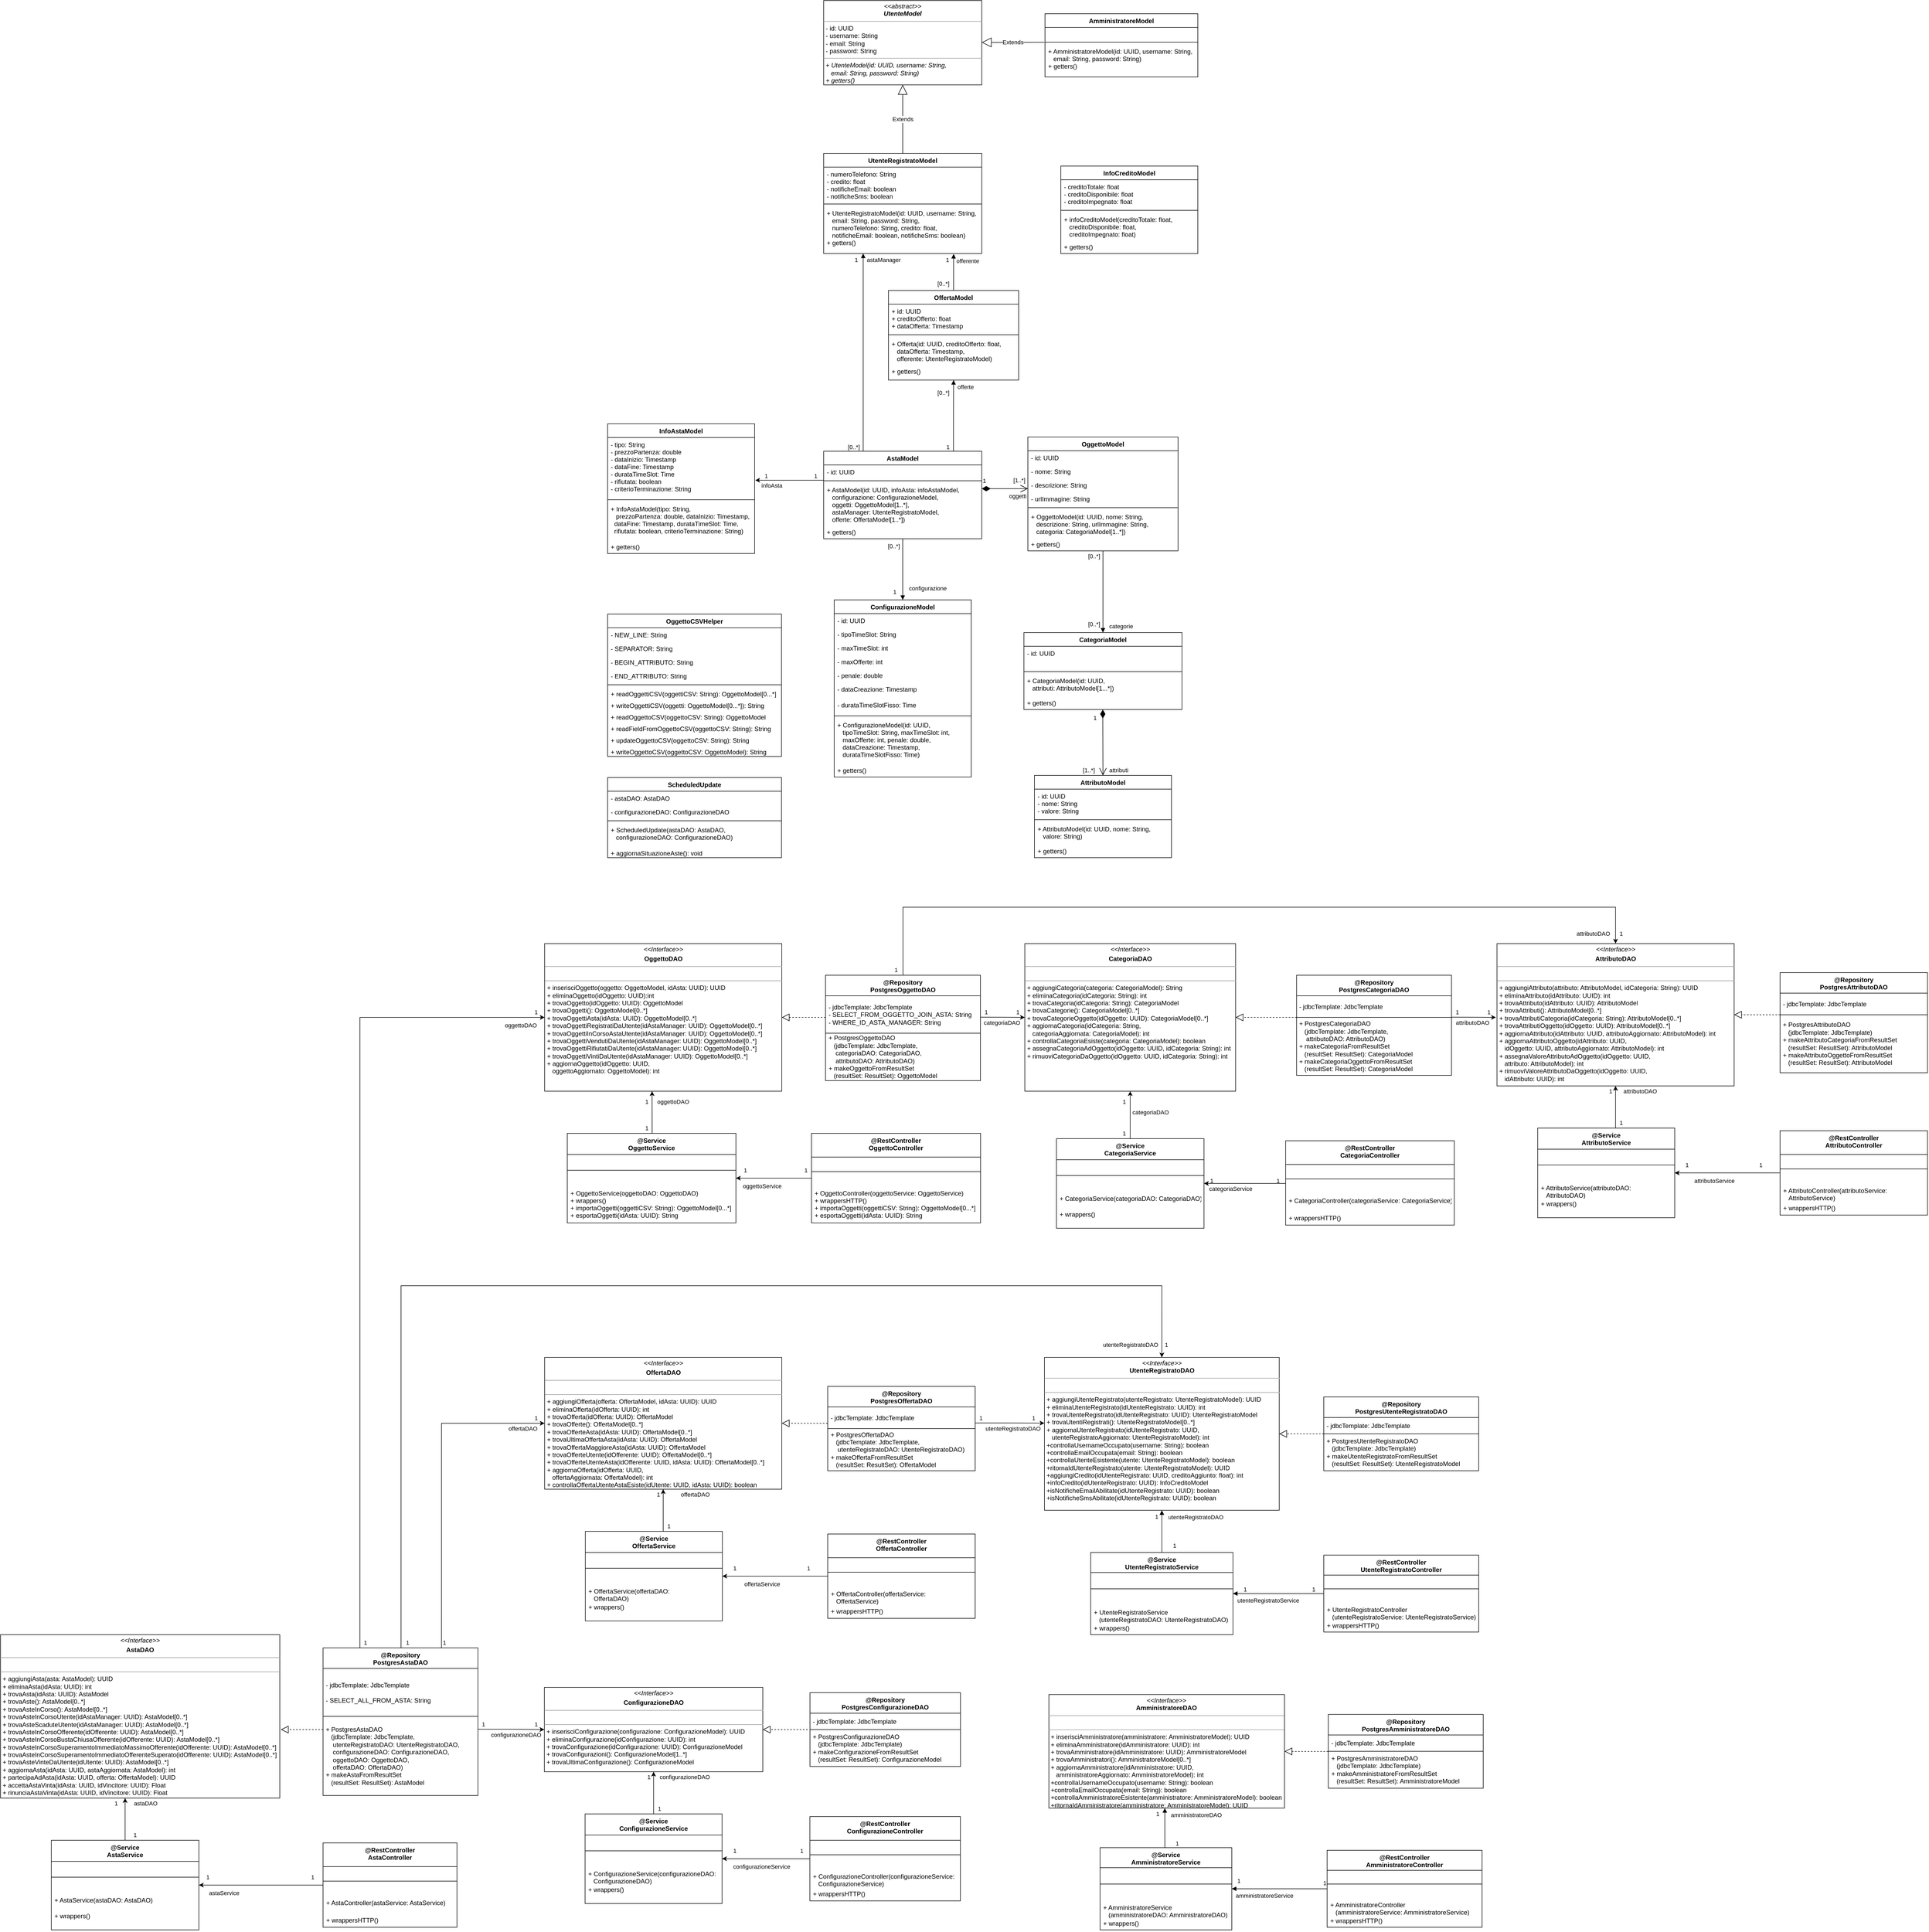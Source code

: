 <mxfile version="12.8.8" type="device"><diagram id="C5RBs43oDa-KdzZeNtuy" name="Page-1"><mxGraphModel dx="7853" dy="5989" grid="1" gridSize="10" guides="1" tooltips="1" connect="1" arrows="1" fold="1" page="1" pageScale="1" pageWidth="827" pageHeight="1169" math="0" shadow="0"><root><mxCell id="WIyWlLk6GJQsqaUBKTNV-0"/><mxCell id="WIyWlLk6GJQsqaUBKTNV-1" parent="WIyWlLk6GJQsqaUBKTNV-0"/><mxCell id="l21wUny0GsQWJFkxxes--2" value="&lt;p style=&quot;margin: 0px ; margin-top: 4px ; text-align: center&quot;&gt;&lt;i&gt;&amp;lt;&amp;lt;abstract&amp;gt;&amp;gt;&lt;/i&gt;&lt;br&gt;&lt;b&gt;&lt;i&gt;UtenteModel&lt;/i&gt;&lt;/b&gt;&lt;/p&gt;&lt;hr size=&quot;1&quot;&gt;&lt;p style=&quot;margin: 0px ; margin-left: 4px&quot;&gt;- id: UUID&lt;/p&gt;&lt;p style=&quot;margin: 0px ; margin-left: 4px&quot;&gt;- username: String&lt;br&gt;- email: String&lt;/p&gt;&lt;p style=&quot;margin: 0px ; margin-left: 4px&quot;&gt;- password: String&lt;/p&gt;&lt;hr size=&quot;1&quot;&gt;&lt;p style=&quot;margin: 0px ; margin-left: 4px&quot;&gt;+ &lt;i&gt;UtenteModel(id: UUID, username: String,&lt;br style=&quot;padding: 0px ; margin: 0px&quot;&gt;&amp;nbsp; &amp;nbsp;email: String, password: String)&lt;/i&gt;&lt;span&gt;&lt;i&gt;&lt;br&gt;&lt;/i&gt;&lt;/span&gt;&lt;/p&gt;&lt;p style=&quot;margin: 0px ; margin-left: 4px&quot;&gt;&lt;span&gt;&lt;i&gt;+ getters()&lt;/i&gt;&lt;/span&gt;&lt;br&gt;&lt;/p&gt;" style="verticalAlign=top;align=left;overflow=fill;fontSize=12;fontFamily=Helvetica;html=1;" parent="WIyWlLk6GJQsqaUBKTNV-1" vertex="1"><mxGeometry x="2390" y="-1160" width="300" height="160" as="geometry"/></mxCell><mxCell id="l21wUny0GsQWJFkxxes--25" value="Extends" style="endArrow=block;endSize=16;endFill=0;html=1;exitX=0.5;exitY=0;exitDx=0;exitDy=0;entryX=0.5;entryY=1;entryDx=0;entryDy=0;" parent="WIyWlLk6GJQsqaUBKTNV-1" source="l21wUny0GsQWJFkxxes--8" target="l21wUny0GsQWJFkxxes--2" edge="1"><mxGeometry width="160" relative="1" as="geometry"><mxPoint x="2390" y="-590" as="sourcePoint"/><mxPoint x="2550" y="-590" as="targetPoint"/></mxGeometry></mxCell><mxCell id="l21wUny0GsQWJFkxxes--40" value="Extends" style="endArrow=block;endSize=16;endFill=0;html=1;exitX=-0.004;exitY=0.521;exitDx=0;exitDy=0;exitPerimeter=0;" parent="WIyWlLk6GJQsqaUBKTNV-1" source="C1KvVUWclK6aid4kK8t4-27" target="l21wUny0GsQWJFkxxes--2" edge="1"><mxGeometry width="160" relative="1" as="geometry"><mxPoint x="2810" y="-1070" as="sourcePoint"/><mxPoint x="3000" y="-880" as="targetPoint"/></mxGeometry></mxCell><mxCell id="l21wUny0GsQWJFkxxes--42" value="&lt;p style=&quot;margin: 0px ; margin-top: 4px ; text-align: center&quot;&gt;&lt;i&gt;&amp;lt;&amp;lt;Interface&amp;gt;&amp;gt;&lt;/i&gt;&lt;br&gt;&lt;b&gt;UtenteRegistratoDAO&lt;/b&gt;&lt;/p&gt;&lt;hr size=&quot;1&quot;&gt;&lt;p style=&quot;margin: 0px ; margin-left: 4px&quot;&gt;&lt;br&gt;&lt;/p&gt;&lt;hr size=&quot;1&quot;&gt;&lt;p style=&quot;margin: 0px ; margin-left: 4px&quot;&gt;+ aggiungiUtenteRegistrato(utenteRegistrato: UtenteRegistratoModel): UUID&lt;br&gt;+ eliminaUtenteRegistrato(idUtenteRegistrato: UUID): int&lt;/p&gt;&lt;p style=&quot;margin: 0px ; margin-left: 4px&quot;&gt;+ trovaUtenteRegistrato(idUtenteRegistrato: UUID): UtenteRegistratoModel&lt;br&gt;&lt;/p&gt;&lt;p style=&quot;margin: 0px ; margin-left: 4px&quot;&gt;+ trovaUtentiRegistrati(): UtenteRegistratoModel[0..*]&lt;/p&gt;&lt;p style=&quot;margin: 0px ; margin-left: 4px&quot;&gt;+ aggiornaUtenteRegistrato(idUtenteRegistrato: UUID,&lt;/p&gt;&lt;p style=&quot;margin: 0px ; margin-left: 4px&quot;&gt;&amp;nbsp; &amp;nbsp;utenteRegistratoAggiornato: UtenteRegistratoModel): int&lt;/p&gt;&lt;p style=&quot;margin: 0px ; margin-left: 4px&quot;&gt;+controllaUsernameOccupato(username: String): boolean&lt;/p&gt;&lt;p style=&quot;margin: 0px ; margin-left: 4px&quot;&gt;+controllaEmailOccupata(email: String): boolean&lt;br&gt;&lt;/p&gt;&lt;p style=&quot;margin: 0px ; margin-left: 4px&quot;&gt;+controllaUtenteEsistente(utente: UtenteRegistratoModel): boolean&lt;/p&gt;&lt;p style=&quot;margin: 0px ; margin-left: 4px&quot;&gt;+ritornaIdUtenteRegistrato(utente: UtenteRegistratoModel): UUID&lt;/p&gt;&lt;p style=&quot;margin: 0px ; margin-left: 4px&quot;&gt;+aggiungiCredito(idUtenteRegistrato: UUID, creditoAggiunto: float): int&lt;/p&gt;&lt;p style=&quot;margin: 0px ; margin-left: 4px&quot;&gt;+infoCredito(idUtenteRegistrato: UUID): InfoCreditoModel&lt;/p&gt;&lt;p style=&quot;margin: 0px ; margin-left: 4px&quot;&gt;+isNotificheEmailAbilitate(idUtenteRegistrato: UUID): boolean&lt;/p&gt;&lt;p style=&quot;margin: 0px ; margin-left: 4px&quot;&gt;+isNotificheSmsAbilitate(idUtenteRegistrato: UUID): boolean&lt;/p&gt;&lt;p style=&quot;margin: 0px ; margin-left: 4px&quot;&gt;&lt;br&gt;&lt;/p&gt;&lt;br&gt;&lt;p style=&quot;margin: 0px ; margin-left: 4px&quot;&gt;&lt;br&gt;&lt;/p&gt;&lt;p style=&quot;margin: 0px ; margin-left: 4px&quot;&gt;&lt;br&gt;&lt;/p&gt;&lt;p style=&quot;margin: 0px ; margin-left: 4px&quot;&gt;&lt;br&gt;&lt;/p&gt;" style="verticalAlign=top;align=left;overflow=fill;fontSize=12;fontFamily=Helvetica;html=1;" parent="WIyWlLk6GJQsqaUBKTNV-1" vertex="1"><mxGeometry x="2809" y="1414" width="445.5" height="290" as="geometry"/></mxCell><mxCell id="l21wUny0GsQWJFkxxes--48" value="" style="endArrow=block;dashed=1;endFill=0;endSize=12;html=1;" parent="WIyWlLk6GJQsqaUBKTNV-1" source="l21wUny0GsQWJFkxxes--43" target="l21wUny0GsQWJFkxxes--42" edge="1"><mxGeometry width="160" relative="1" as="geometry"><mxPoint x="3377.5" y="1594" as="sourcePoint"/><mxPoint x="3537.5" y="1594" as="targetPoint"/></mxGeometry></mxCell><mxCell id="l21wUny0GsQWJFkxxes--64" value="utenteRegistratoDAO" style="endArrow=block;endFill=1;html=1;edgeStyle=orthogonalEdgeStyle;align=left;verticalAlign=top;" parent="WIyWlLk6GJQsqaUBKTNV-1" source="l21wUny0GsQWJFkxxes--49" target="l21wUny0GsQWJFkxxes--42" edge="1"><mxGeometry x="1" y="-10" relative="1" as="geometry"><mxPoint x="3117.5" y="1764" as="sourcePoint"/><mxPoint x="3277.5" y="1764" as="targetPoint"/><mxPoint as="offset"/></mxGeometry></mxCell><mxCell id="l21wUny0GsQWJFkxxes--65" value="1" style="resizable=0;html=1;align=left;verticalAlign=bottom;labelBackgroundColor=#ffffff;fontSize=11;" parent="l21wUny0GsQWJFkxxes--64" connectable="0" vertex="1"><mxGeometry x="-1" relative="1" as="geometry"><mxPoint x="-15" y="-60" as="offset"/></mxGeometry></mxCell><mxCell id="l21wUny0GsQWJFkxxes--66" value="&amp;nbsp; utenteRegistratoService" style="endArrow=block;endFill=1;html=1;edgeStyle=orthogonalEdgeStyle;align=left;verticalAlign=top;" parent="WIyWlLk6GJQsqaUBKTNV-1" source="l21wUny0GsQWJFkxxes--58" target="l21wUny0GsQWJFkxxes--49" edge="1"><mxGeometry x="0.997" relative="1" as="geometry"><mxPoint x="3267.5" y="1884" as="sourcePoint"/><mxPoint x="3427.5" y="1884" as="targetPoint"/><mxPoint as="offset"/><Array as="points"><mxPoint x="3289" y="1862"/><mxPoint x="3289" y="1862"/></Array></mxGeometry></mxCell><mxCell id="l21wUny0GsQWJFkxxes--67" value="1" style="resizable=0;html=1;align=left;verticalAlign=bottom;labelBackgroundColor=#ffffff;fontSize=11;" parent="l21wUny0GsQWJFkxxes--66" connectable="0" vertex="1"><mxGeometry x="-1" relative="1" as="geometry"><mxPoint x="-154" as="offset"/></mxGeometry></mxCell><mxCell id="l21wUny0GsQWJFkxxes--70" value="1" style="resizable=0;html=1;align=left;verticalAlign=bottom;labelBackgroundColor=#ffffff;fontSize=11;" parent="WIyWlLk6GJQsqaUBKTNV-1" connectable="0" vertex="1"><mxGeometry x="3059.5" y="1748" as="geometry"><mxPoint x="-9" y="31" as="offset"/></mxGeometry></mxCell><mxCell id="PfjdKyiAyfUuEBEyj8HH-32" value="&lt;p style=&quot;margin: 0px ; margin-top: 4px ; text-align: center&quot;&gt;&lt;i&gt;&amp;lt;&amp;lt;Interface&amp;gt;&amp;gt;&lt;/i&gt;&lt;/p&gt;&lt;p style=&quot;margin: 0px ; margin-top: 4px ; text-align: center&quot;&gt;&lt;b&gt;OggettoDAO&lt;/b&gt;&lt;br&gt;&lt;/p&gt;&lt;hr size=&quot;1&quot;&gt;&lt;p style=&quot;margin: 0px ; margin-left: 4px&quot;&gt;&lt;br&gt;&lt;/p&gt;&lt;hr size=&quot;1&quot;&gt;&lt;p style=&quot;margin: 0px ; margin-left: 4px&quot;&gt;+ inserisciOggetto(oggetto: OggettoModel, idAsta: UUID): UUID&lt;br&gt;+ eliminaOggetto(idOggetto: UUID):int&lt;/p&gt;&lt;p style=&quot;margin: 0px ; margin-left: 4px&quot;&gt;+ trovaOggetto(idOggetto: UUID): OggettoModel&lt;/p&gt;&lt;p style=&quot;margin: 0px ; margin-left: 4px&quot;&gt;+ trovaOggetti(): OggettoModel[0..*]&lt;/p&gt;&lt;p style=&quot;margin: 0px ; margin-left: 4px&quot;&gt;+ trovaOggettiAsta(idAsta: UUID): OggettoModel[0..*]&lt;br&gt;&lt;/p&gt;&lt;p style=&quot;margin: 0px ; margin-left: 4px&quot;&gt;+ trovaOggettiRegistratiDaUtente(idAstaManager: UUID): OggettoModel[0..*]&lt;br&gt;&lt;/p&gt;&lt;p style=&quot;margin: 0px 0px 0px 4px&quot;&gt;+ trovaOggettiInCorsoAstaUtente(idAstaManager: UUID): OggettoModel[0..*]&lt;br&gt;&lt;/p&gt;&lt;p style=&quot;margin: 0px 0px 0px 4px&quot;&gt;+ trovaOggettiVendutiDaUtente(idAstaManager: UUID): OggettoModel[0..*]&lt;br&gt;&lt;/p&gt;&lt;p style=&quot;margin: 0px 0px 0px 4px&quot;&gt;+ trovaOggettiRifiutatiDaUtente(idAstaManager: UUID): OggettoModel[0..*]&lt;br&gt;&lt;/p&gt;&lt;p style=&quot;margin: 0px 0px 0px 4px&quot;&gt;+ trovaOggettiVintiDaUtente(idAstaManager: UUID): OggettoModel[0..*]&lt;/p&gt;&lt;p style=&quot;margin: 0px ; margin-left: 4px&quot;&gt;+ aggiornaOggetto(idOggetto: UUID,&lt;/p&gt;&lt;p style=&quot;margin: 0px ; margin-left: 4px&quot;&gt;&amp;nbsp; &amp;nbsp;oggettoAggiornato: OggettoModel): int&lt;/p&gt;" style="verticalAlign=top;align=left;overflow=fill;fontSize=12;fontFamily=Helvetica;html=1;" parent="WIyWlLk6GJQsqaUBKTNV-1" vertex="1"><mxGeometry x="1860.5" y="629" width="450" height="280" as="geometry"/></mxCell><mxCell id="PfjdKyiAyfUuEBEyj8HH-36" style="edgeStyle=orthogonalEdgeStyle;rounded=0;orthogonalLoop=1;jettySize=auto;html=1;entryX=0.453;entryY=1;entryDx=0;entryDy=0;entryPerimeter=0;" parent="WIyWlLk6GJQsqaUBKTNV-1" source="PfjdKyiAyfUuEBEyj8HH-37" target="PfjdKyiAyfUuEBEyj8HH-32" edge="1"><mxGeometry relative="1" as="geometry"><Array as="points"><mxPoint x="2064.5" y="969"/><mxPoint x="2064.5" y="969"/></Array></mxGeometry></mxCell><mxCell id="PfjdKyiAyfUuEBEyj8HH-41" value="1" style="text;html=1;align=center;verticalAlign=middle;resizable=0;points=[];autosize=1;fontSize=11;" parent="WIyWlLk6GJQsqaUBKTNV-1" vertex="1"><mxGeometry x="2043.5" y="919" width="20" height="20" as="geometry"/></mxCell><mxCell id="PfjdKyiAyfUuEBEyj8HH-42" value="1" style="text;html=1;align=center;verticalAlign=middle;resizable=0;points=[];autosize=1;fontSize=11;" parent="WIyWlLk6GJQsqaUBKTNV-1" vertex="1"><mxGeometry x="2043.5" y="969" width="20" height="20" as="geometry"/></mxCell><mxCell id="PfjdKyiAyfUuEBEyj8HH-43" value="oggettoDAO" style="text;html=1;align=center;verticalAlign=middle;resizable=0;points=[];autosize=1;fontSize=11;" parent="WIyWlLk6GJQsqaUBKTNV-1" vertex="1"><mxGeometry x="2063.75" y="919" width="80" height="20" as="geometry"/></mxCell><mxCell id="PfjdKyiAyfUuEBEyj8HH-44" style="edgeStyle=orthogonalEdgeStyle;rounded=0;orthogonalLoop=1;jettySize=auto;html=1;entryX=1;entryY=0.5;entryDx=0;entryDy=0;exitX=0;exitY=0.5;exitDx=0;exitDy=0;" parent="WIyWlLk6GJQsqaUBKTNV-1" source="PfjdKyiAyfUuEBEyj8HH-45" target="PfjdKyiAyfUuEBEyj8HH-37" edge="1"><mxGeometry relative="1" as="geometry"><mxPoint x="2333.5" y="1074" as="targetPoint"/><mxPoint x="2333.5" y="1074" as="sourcePoint"/></mxGeometry></mxCell><mxCell id="PfjdKyiAyfUuEBEyj8HH-49" value="1" style="text;html=1;align=center;verticalAlign=middle;resizable=0;points=[];autosize=1;fontSize=11;" parent="WIyWlLk6GJQsqaUBKTNV-1" vertex="1"><mxGeometry x="2231.14" y="1049" width="20" height="20" as="geometry"/></mxCell><mxCell id="PfjdKyiAyfUuEBEyj8HH-50" value="1" style="text;html=1;align=center;verticalAlign=middle;resizable=0;points=[];autosize=1;fontSize=11;" parent="WIyWlLk6GJQsqaUBKTNV-1" vertex="1"><mxGeometry x="2345.89" y="1049" width="20" height="20" as="geometry"/></mxCell><mxCell id="PfjdKyiAyfUuEBEyj8HH-51" value="oggettoService" style="text;html=1;align=center;verticalAlign=middle;resizable=0;points=[];autosize=1;fontSize=11;" parent="WIyWlLk6GJQsqaUBKTNV-1" vertex="1"><mxGeometry x="2228.02" y="1079" width="90" height="20" as="geometry"/></mxCell><mxCell id="PfjdKyiAyfUuEBEyj8HH-52" value="&lt;p style=&quot;margin: 0px ; margin-top: 4px ; text-align: center&quot;&gt;&lt;i&gt;&amp;lt;&amp;lt;Interface&amp;gt;&amp;gt;&lt;/i&gt;&lt;/p&gt;&lt;p style=&quot;margin: 0px ; margin-top: 4px ; text-align: center&quot;&gt;&lt;b&gt;CategoriaDAO&lt;/b&gt;&lt;br&gt;&lt;/p&gt;&lt;hr size=&quot;1&quot;&gt;&lt;p style=&quot;margin: 0px ; margin-left: 4px&quot;&gt;&lt;br&gt;&lt;/p&gt;&lt;hr size=&quot;1&quot;&gt;&lt;p style=&quot;margin: 0px ; margin-left: 4px&quot;&gt;+ aggiungiCategoria(categoria: CategoriaModel): String&lt;/p&gt;&lt;p style=&quot;margin: 0px ; margin-left: 4px&quot;&gt;+ eliminaCategoria(idCategoria: String): int&lt;/p&gt;&lt;p style=&quot;margin: 0px ; margin-left: 4px&quot;&gt;+ trovaCategoria(idCategoria: String): CategoriaModel&lt;/p&gt;&lt;p style=&quot;margin: 0px ; margin-left: 4px&quot;&gt;+ trovaCategorie(): CategoriaModel[0..*]&lt;/p&gt;&lt;p style=&quot;margin: 0px ; margin-left: 4px&quot;&gt;+ trovaCategorieOggetto(idOggetto: UUID): CategoriaModel[0..*]&lt;/p&gt;&lt;p style=&quot;margin: 0px ; margin-left: 4px&quot;&gt;+ aggiornaCategoria(idCategoria: String,&lt;/p&gt;&lt;p style=&quot;margin: 0px ; margin-left: 4px&quot;&gt;&lt;span&gt;&amp;nbsp; &amp;nbsp;categoriaAggiornata: CategoriaModel)&lt;/span&gt;&lt;span&gt;: int&lt;/span&gt;&lt;/p&gt;&lt;p style=&quot;margin: 0px ; margin-left: 4px&quot;&gt;&lt;span&gt;+ controllaCategoriaEsiste(categoria: CategoriaModel): boolean&lt;/span&gt;&lt;/p&gt;&lt;p style=&quot;margin: 0px ; margin-left: 4px&quot;&gt;+ assegnaCategoriaAdOggetto(idOggetto: UUID, idCategoria: String): int&lt;/p&gt;&lt;p style=&quot;margin: 0px ; margin-left: 4px&quot;&gt;+ rimuoviCategoriaDaOggetto(idOggetto: UUID, idCategoria: String): int&lt;/p&gt;" style="verticalAlign=top;align=left;overflow=fill;fontSize=12;fontFamily=Helvetica;html=1;" parent="WIyWlLk6GJQsqaUBKTNV-1" vertex="1"><mxGeometry x="2771.71" y="629" width="400" height="280" as="geometry"/></mxCell><mxCell id="PfjdKyiAyfUuEBEyj8HH-56" style="edgeStyle=orthogonalEdgeStyle;rounded=0;orthogonalLoop=1;jettySize=auto;html=1;exitX=0.5;exitY=0;exitDx=0;exitDy=0;" parent="WIyWlLk6GJQsqaUBKTNV-1" source="PfjdKyiAyfUuEBEyj8HH-57" target="PfjdKyiAyfUuEBEyj8HH-52" edge="1"><mxGeometry relative="1" as="geometry"><mxPoint x="2993.9" y="902" as="targetPoint"/></mxGeometry></mxCell><mxCell id="PfjdKyiAyfUuEBEyj8HH-61" value="1" style="text;html=1;align=center;verticalAlign=middle;resizable=0;points=[];autosize=1;fontSize=11;" parent="WIyWlLk6GJQsqaUBKTNV-1" vertex="1"><mxGeometry x="2950.21" y="919" width="20" height="20" as="geometry"/></mxCell><mxCell id="PfjdKyiAyfUuEBEyj8HH-62" value="1" style="text;html=1;align=center;verticalAlign=middle;resizable=0;points=[];autosize=1;fontSize=11;" parent="WIyWlLk6GJQsqaUBKTNV-1" vertex="1"><mxGeometry x="2950.21" y="979" width="20" height="20" as="geometry"/></mxCell><mxCell id="PfjdKyiAyfUuEBEyj8HH-63" value="categoriaDAO" style="text;html=1;align=center;verticalAlign=middle;resizable=0;points=[];autosize=1;fontSize=11;" parent="WIyWlLk6GJQsqaUBKTNV-1" vertex="1"><mxGeometry x="2970.21" y="939" width="80" height="20" as="geometry"/></mxCell><mxCell id="PfjdKyiAyfUuEBEyj8HH-64" style="edgeStyle=orthogonalEdgeStyle;rounded=0;orthogonalLoop=1;jettySize=auto;html=1;" parent="WIyWlLk6GJQsqaUBKTNV-1" source="PfjdKyiAyfUuEBEyj8HH-65" target="PfjdKyiAyfUuEBEyj8HH-57" edge="1"><mxGeometry relative="1" as="geometry"><mxPoint x="3130.9" y="1049.167" as="targetPoint"/><Array as="points"><mxPoint x="3148.71" y="1084"/><mxPoint x="3148.71" y="1084"/></Array></mxGeometry></mxCell><mxCell id="PfjdKyiAyfUuEBEyj8HH-69" value="1" style="text;html=1;align=center;verticalAlign=middle;resizable=0;points=[];autosize=1;fontSize=11;" parent="WIyWlLk6GJQsqaUBKTNV-1" vertex="1"><mxGeometry x="3116.46" y="1069" width="20" height="20" as="geometry"/></mxCell><mxCell id="PfjdKyiAyfUuEBEyj8HH-70" value="1" style="text;html=1;align=center;verticalAlign=middle;resizable=0;points=[];autosize=1;fontSize=11;" parent="WIyWlLk6GJQsqaUBKTNV-1" vertex="1"><mxGeometry x="3241.71" y="1069" width="20" height="20" as="geometry"/></mxCell><mxCell id="PfjdKyiAyfUuEBEyj8HH-71" value="categoriaService" style="text;html=1;align=center;verticalAlign=middle;resizable=0;points=[];autosize=1;fontSize=11;" parent="WIyWlLk6GJQsqaUBKTNV-1" vertex="1"><mxGeometry x="3111.71" y="1084" width="100" height="20" as="geometry"/></mxCell><mxCell id="PfjdKyiAyfUuEBEyj8HH-72" value="&lt;p style=&quot;margin: 0px ; margin-top: 4px ; text-align: center&quot;&gt;&lt;i&gt;&amp;lt;&amp;lt;Interface&amp;gt;&amp;gt;&lt;/i&gt;&lt;/p&gt;&lt;p style=&quot;margin: 0px ; margin-top: 4px ; text-align: center&quot;&gt;&lt;b&gt;AstaDAO&lt;/b&gt;&lt;br&gt;&lt;/p&gt;&lt;hr size=&quot;1&quot;&gt;&lt;p style=&quot;margin: 0px ; margin-left: 4px&quot;&gt;&lt;br&gt;&lt;/p&gt;&lt;hr size=&quot;1&quot;&gt;&lt;p style=&quot;margin: 0px ; margin-left: 4px&quot;&gt;+ aggiungiAsta(asta: AstaModel): UUID&lt;br&gt;+ eliminaAsta(idAsta: UUID): int&lt;/p&gt;&lt;p style=&quot;margin: 0px ; margin-left: 4px&quot;&gt;+ trovaAsta(idAsta: UUID): AstaModel&lt;/p&gt;&lt;p style=&quot;margin: 0px ; margin-left: 4px&quot;&gt;+ trovaAste(): AstaModel[0..*]&lt;/p&gt;&lt;p style=&quot;margin: 0px ; margin-left: 4px&quot;&gt;+ trovaAsteInCorso(): AstaModel[0..*]&lt;br&gt;&lt;/p&gt;&lt;p style=&quot;margin: 0px ; margin-left: 4px&quot;&gt;+ trovaAsteInCorsoUtente(idAstaManager: UUID): AstaModel[0..*]&lt;br&gt;&lt;/p&gt;&lt;p style=&quot;margin: 0px ; margin-left: 4px&quot;&gt;+ trovaAsteScaduteUtente(idAstaManager: UUID): AstaModel[0..*]&lt;br&gt;&lt;/p&gt;&lt;p style=&quot;margin: 0px ; margin-left: 4px&quot;&gt;+ trovaAsteInCorsoOfferente(idOfferente: UUID): AstaModel[0..*]&lt;br&gt;&lt;/p&gt;&lt;p style=&quot;margin: 0px ; margin-left: 4px&quot;&gt;+ trovaAsteInCorsoBustaChiusaOfferente(idOfferente: UUID): AstaModel[0..*]&lt;br&gt;&lt;/p&gt;&lt;p style=&quot;margin: 0px ; margin-left: 4px&quot;&gt;+ trovaAsteInCorsoSuperamentoImmediatoMassimoOfferente(idOfferente: UUID): AstaModel[0..*]&lt;br&gt;&lt;/p&gt;&lt;p style=&quot;margin: 0px 0px 0px 4px&quot;&gt;+ trovaAsteInCorsoSuperamentoImmediatoOfferenteSuperato(idOfferente: UUID): AstaModel[0..*]&lt;br&gt;&lt;/p&gt;&lt;p style=&quot;margin: 0px 0px 0px 4px&quot;&gt;+ trovaAsteVinteDaUtente(idUtente: UUID): AstaModel[0..*]&lt;/p&gt;&lt;p style=&quot;margin: 0px ; margin-left: 4px&quot;&gt;+ aggiornaAsta(idAsta: UUID, astaAggiornata: AstaModel): int&lt;/p&gt;&lt;p style=&quot;margin: 0px ; margin-left: 4px&quot;&gt;+ partecipaAdAsta(idAsta: UUID, offerta: OffertaModel): UUID&lt;br&gt;&lt;/p&gt;&lt;p style=&quot;margin: 0px ; margin-left: 4px&quot;&gt;+ accettaAstaVinta(idAsta: UUID, idVincitore: UUID): Float&lt;br&gt;&lt;/p&gt;&lt;p style=&quot;margin: 0px ; margin-left: 4px&quot;&gt;+ rinunciaAstaVinta(idAsta: UUID, idVincitore: UUID): Float&lt;/p&gt;" style="verticalAlign=top;align=left;overflow=fill;fontSize=12;fontFamily=Helvetica;html=1;" parent="WIyWlLk6GJQsqaUBKTNV-1" vertex="1"><mxGeometry x="827.95" y="1940" width="530" height="310" as="geometry"/></mxCell><mxCell id="PfjdKyiAyfUuEBEyj8HH-76" style="edgeStyle=orthogonalEdgeStyle;rounded=0;orthogonalLoop=1;jettySize=auto;html=1;" parent="WIyWlLk6GJQsqaUBKTNV-1" source="PfjdKyiAyfUuEBEyj8HH-77" target="PfjdKyiAyfUuEBEyj8HH-72" edge="1"><mxGeometry relative="1" as="geometry"><Array as="points"><mxPoint x="1063.95" y="2270"/><mxPoint x="1063.95" y="2270"/></Array></mxGeometry></mxCell><mxCell id="PfjdKyiAyfUuEBEyj8HH-81" value="1" style="text;html=1;align=center;verticalAlign=middle;resizable=0;points=[];autosize=1;fontSize=11;" parent="WIyWlLk6GJQsqaUBKTNV-1" vertex="1"><mxGeometry x="1037.14" y="2250" width="20" height="20" as="geometry"/></mxCell><mxCell id="PfjdKyiAyfUuEBEyj8HH-82" value="1" style="text;html=1;align=center;verticalAlign=middle;resizable=0;points=[];autosize=1;fontSize=11;" parent="WIyWlLk6GJQsqaUBKTNV-1" vertex="1"><mxGeometry x="1072.89" y="2310" width="20" height="20" as="geometry"/></mxCell><mxCell id="PfjdKyiAyfUuEBEyj8HH-83" value="astaDAO" style="text;html=1;align=center;verticalAlign=middle;resizable=0;points=[];autosize=1;fontSize=11;" parent="WIyWlLk6GJQsqaUBKTNV-1" vertex="1"><mxGeometry x="1072.89" y="2250" width="60" height="20" as="geometry"/></mxCell><mxCell id="PfjdKyiAyfUuEBEyj8HH-84" style="edgeStyle=orthogonalEdgeStyle;rounded=0;orthogonalLoop=1;jettySize=auto;html=1;" parent="WIyWlLk6GJQsqaUBKTNV-1" source="PfjdKyiAyfUuEBEyj8HH-85" target="PfjdKyiAyfUuEBEyj8HH-77" edge="1"><mxGeometry relative="1" as="geometry"><mxPoint x="1213.7" y="2400.167" as="targetPoint"/></mxGeometry></mxCell><mxCell id="PfjdKyiAyfUuEBEyj8HH-89" value="1" style="text;html=1;align=center;verticalAlign=middle;resizable=0;points=[];autosize=1;fontSize=11;" parent="WIyWlLk6GJQsqaUBKTNV-1" vertex="1"><mxGeometry x="1210.75" y="2390" width="20" height="20" as="geometry"/></mxCell><mxCell id="PfjdKyiAyfUuEBEyj8HH-90" value="1" style="text;html=1;align=center;verticalAlign=middle;resizable=0;points=[];autosize=1;fontSize=11;" parent="WIyWlLk6GJQsqaUBKTNV-1" vertex="1"><mxGeometry x="1410" y="2390" width="20" height="20" as="geometry"/></mxCell><mxCell id="PfjdKyiAyfUuEBEyj8HH-91" value="astaService" style="text;html=1;align=center;verticalAlign=middle;resizable=0;points=[];autosize=1;fontSize=11;" parent="WIyWlLk6GJQsqaUBKTNV-1" vertex="1"><mxGeometry x="1217" y="2420" width="70" height="20" as="geometry"/></mxCell><mxCell id="PfjdKyiAyfUuEBEyj8HH-95" value="categorie" style="endArrow=block;endFill=1;html=1;edgeStyle=orthogonalEdgeStyle;align=left;verticalAlign=top;" parent="WIyWlLk6GJQsqaUBKTNV-1" source="PfjdKyiAyfUuEBEyj8HH-0" target="PfjdKyiAyfUuEBEyj8HH-22" edge="1"><mxGeometry x="0.669" y="10" relative="1" as="geometry"><mxPoint x="2820" y="-320" as="sourcePoint"/><mxPoint x="2980" y="-320" as="targetPoint"/><mxPoint as="offset"/></mxGeometry></mxCell><mxCell id="PfjdKyiAyfUuEBEyj8HH-96" value="[0..*]" style="resizable=0;html=1;align=left;verticalAlign=bottom;labelBackgroundColor=#ffffff;fontSize=11;" parent="PfjdKyiAyfUuEBEyj8HH-95" connectable="0" vertex="1"><mxGeometry x="-1" relative="1" as="geometry"><mxPoint x="-30" y="18" as="offset"/></mxGeometry></mxCell><mxCell id="PfjdKyiAyfUuEBEyj8HH-97" value="[0..*]" style="resizable=0;html=1;align=left;verticalAlign=bottom;labelBackgroundColor=#ffffff;fontSize=11;" parent="WIyWlLk6GJQsqaUBKTNV-1" connectable="0" vertex="1"><mxGeometry x="2900" y="-30" as="geometry"><mxPoint x="-10" y="61" as="offset"/></mxGeometry></mxCell><mxCell id="PfjdKyiAyfUuEBEyj8HH-102" value="[1..*]" style="resizable=0;html=1;align=left;verticalAlign=bottom;labelBackgroundColor=#ffffff;fontSize=11;" parent="WIyWlLk6GJQsqaUBKTNV-1" connectable="0" vertex="1"><mxGeometry x="2777.5" y="-260" as="geometry"><mxPoint x="-30" y="18" as="offset"/></mxGeometry></mxCell><mxCell id="PfjdKyiAyfUuEBEyj8HH-107" value="&lt;font style=&quot;font-size: 11px&quot;&gt;oggetti&lt;/font&gt;" style="resizable=0;html=1;align=left;verticalAlign=bottom;labelBackgroundColor=#ffffff;fontSize=11;" parent="WIyWlLk6GJQsqaUBKTNV-1" connectable="0" vertex="1"><mxGeometry x="2770" y="-230" as="geometry"><mxPoint x="-30" y="18" as="offset"/></mxGeometry></mxCell><mxCell id="PfjdKyiAyfUuEBEyj8HH-108" value="1" style="endArrow=open;html=1;endSize=12;startArrow=diamondThin;startSize=14;startFill=1;edgeStyle=orthogonalEdgeStyle;align=left;verticalAlign=bottom;fontSize=11;" parent="WIyWlLk6GJQsqaUBKTNV-1" source="PfjdKyiAyfUuEBEyj8HH-8" target="PfjdKyiAyfUuEBEyj8HH-0" edge="1"><mxGeometry x="-1" y="6" relative="1" as="geometry"><mxPoint x="2760" y="-340" as="sourcePoint"/><mxPoint x="2920" y="-340" as="targetPoint"/><mxPoint as="offset"/><Array as="points"><mxPoint x="2710" y="-234"/><mxPoint x="2710" y="-234"/></Array></mxGeometry></mxCell><mxCell id="PfjdKyiAyfUuEBEyj8HH-109" value="astaManager" style="endArrow=block;endFill=1;html=1;edgeStyle=orthogonalEdgeStyle;align=left;verticalAlign=top;exitX=0.25;exitY=0;exitDx=0;exitDy=0;entryX=0.25;entryY=1;entryDx=0;entryDy=0;entryPerimeter=0;" parent="WIyWlLk6GJQsqaUBKTNV-1" source="PfjdKyiAyfUuEBEyj8HH-8" target="l21wUny0GsQWJFkxxes--11" edge="1"><mxGeometry x="1" y="-5" relative="1" as="geometry"><mxPoint x="2510" y="-570" as="sourcePoint"/><mxPoint x="2465" y="-609" as="targetPoint"/><mxPoint y="-1" as="offset"/></mxGeometry></mxCell><mxCell id="PfjdKyiAyfUuEBEyj8HH-110" value="[0..*]" style="resizable=0;html=1;align=left;verticalAlign=bottom;labelBackgroundColor=#ffffff;fontSize=11;" parent="PfjdKyiAyfUuEBEyj8HH-109" connectable="0" vertex="1"><mxGeometry x="-1" relative="1" as="geometry"><mxPoint x="-30.81" as="offset"/></mxGeometry></mxCell><mxCell id="PfjdKyiAyfUuEBEyj8HH-111" value="offerte" style="endArrow=block;endFill=1;html=1;edgeStyle=orthogonalEdgeStyle;align=left;verticalAlign=top;entryX=0.5;entryY=1;entryDx=0;entryDy=0;entryPerimeter=0;exitX=0.821;exitY=0;exitDx=0;exitDy=0;exitPerimeter=0;" parent="WIyWlLk6GJQsqaUBKTNV-1" source="PfjdKyiAyfUuEBEyj8HH-8" target="YFxBT8BfclqJqaWZ-JzZ-35" edge="1"><mxGeometry x="1" y="-5" relative="1" as="geometry"><mxPoint x="2637" y="-357" as="sourcePoint"/><mxPoint x="2613" y="-411" as="targetPoint"/><mxPoint as="offset"/></mxGeometry></mxCell><mxCell id="PfjdKyiAyfUuEBEyj8HH-112" value="1" style="resizable=0;html=1;align=left;verticalAlign=bottom;labelBackgroundColor=#ffffff;fontSize=11;" parent="PfjdKyiAyfUuEBEyj8HH-111" connectable="0" vertex="1"><mxGeometry x="-1" relative="1" as="geometry"><mxPoint x="-15.0" as="offset"/></mxGeometry></mxCell><mxCell id="PfjdKyiAyfUuEBEyj8HH-113" value="1" style="resizable=0;html=1;align=left;verticalAlign=bottom;labelBackgroundColor=#ffffff;fontSize=11;" parent="WIyWlLk6GJQsqaUBKTNV-1" connectable="0" vertex="1"><mxGeometry x="2450" y="-590" as="geometry"><mxPoint x="-2.81" y="-70" as="offset"/></mxGeometry></mxCell><mxCell id="PfjdKyiAyfUuEBEyj8HH-114" value="[0..*]" style="resizable=0;html=1;align=left;verticalAlign=bottom;labelBackgroundColor=#ffffff;fontSize=11;" parent="WIyWlLk6GJQsqaUBKTNV-1" connectable="0" vertex="1"><mxGeometry x="2620" y="-340" as="geometry"><mxPoint x="-16" y="-68" as="offset"/></mxGeometry></mxCell><mxCell id="PfjdKyiAyfUuEBEyj8HH-34" value="" style="endArrow=block;dashed=1;endFill=0;endSize=12;html=1;" parent="WIyWlLk6GJQsqaUBKTNV-1" target="PfjdKyiAyfUuEBEyj8HH-32" edge="1"><mxGeometry width="160" relative="1" as="geometry"><mxPoint x="2393.5" y="769" as="sourcePoint"/><mxPoint x="2562.5" y="793" as="targetPoint"/></mxGeometry></mxCell><mxCell id="PfjdKyiAyfUuEBEyj8HH-54" value="" style="endArrow=block;dashed=1;endFill=0;endSize=12;html=1;exitX=0;exitY=0;exitDx=0;exitDy=0;" parent="WIyWlLk6GJQsqaUBKTNV-1" source="EHihPmakihtKgFwS8Oqk-27" target="PfjdKyiAyfUuEBEyj8HH-52" edge="1"><mxGeometry width="160" relative="1" as="geometry"><mxPoint x="3248.71" y="829" as="sourcePoint"/><mxPoint x="3458.8" y="833" as="targetPoint"/></mxGeometry></mxCell><mxCell id="YFxBT8BfclqJqaWZ-JzZ-0" value="&lt;p style=&quot;margin: 0px ; margin-top: 4px ; text-align: center&quot;&gt;&lt;i&gt;&amp;lt;&amp;lt;Interface&amp;gt;&amp;gt;&lt;/i&gt;&lt;/p&gt;&lt;p style=&quot;margin: 0px ; margin-top: 4px ; text-align: center&quot;&gt;&lt;b&gt;ConfigurazioneDAO&lt;/b&gt;&lt;br&gt;&lt;/p&gt;&lt;hr size=&quot;1&quot;&gt;&lt;p style=&quot;margin: 0px ; margin-left: 4px&quot;&gt;&lt;br&gt;&lt;/p&gt;&lt;hr size=&quot;1&quot;&gt;&lt;p style=&quot;margin: 0px ; margin-left: 4px&quot;&gt;+ inserisciConfigurazione(configurazione: ConfigurazioneModel): UUID&lt;br&gt;&lt;/p&gt;&lt;p style=&quot;margin: 0px ; margin-left: 4px&quot;&gt;+ eliminaConfigurazione(idConfigurazione: UUID): int&lt;/p&gt;&lt;p style=&quot;margin: 0px ; margin-left: 4px&quot;&gt;+ trovaConfigurazione(idConfigurazione: UUID): ConfigurazioneModel&lt;/p&gt;&lt;p style=&quot;margin: 0px ; margin-left: 4px&quot;&gt;+ trovaConfigurazioni(): ConfigurazioneModel[1..*]&lt;/p&gt;&lt;p style=&quot;margin: 0px ; margin-left: 4px&quot;&gt;+ trovaUltimaConfigurazione(): ConfigurazioneModel&lt;br&gt;&lt;/p&gt;" style="verticalAlign=top;align=left;overflow=fill;fontSize=12;fontFamily=Helvetica;html=1;" parent="WIyWlLk6GJQsqaUBKTNV-1" vertex="1"><mxGeometry x="1860" y="2040" width="414.5" height="160" as="geometry"/></mxCell><mxCell id="YFxBT8BfclqJqaWZ-JzZ-4" style="edgeStyle=orthogonalEdgeStyle;rounded=0;orthogonalLoop=1;jettySize=auto;html=1;exitX=0.5;exitY=0;exitDx=0;exitDy=0;entryX=0.5;entryY=1;entryDx=0;entryDy=0;" parent="WIyWlLk6GJQsqaUBKTNV-1" source="YFxBT8BfclqJqaWZ-JzZ-5" target="YFxBT8BfclqJqaWZ-JzZ-0" edge="1"><mxGeometry relative="1" as="geometry"/></mxCell><mxCell id="YFxBT8BfclqJqaWZ-JzZ-9" value="1" style="text;html=1;align=center;verticalAlign=middle;resizable=0;points=[];autosize=1;fontSize=11;" parent="WIyWlLk6GJQsqaUBKTNV-1" vertex="1"><mxGeometry x="2047.85" y="2200" width="20" height="20" as="geometry"/></mxCell><mxCell id="YFxBT8BfclqJqaWZ-JzZ-10" value="1" style="text;html=1;align=center;verticalAlign=middle;resizable=0;points=[];autosize=1;fontSize=11;" parent="WIyWlLk6GJQsqaUBKTNV-1" vertex="1"><mxGeometry x="2067.85" y="2260" width="20" height="20" as="geometry"/></mxCell><mxCell id="YFxBT8BfclqJqaWZ-JzZ-11" value="configurazioneDAO" style="text;html=1;align=center;verticalAlign=middle;resizable=0;points=[];autosize=1;fontSize=11;" parent="WIyWlLk6GJQsqaUBKTNV-1" vertex="1"><mxGeometry x="2071.16" y="2200" width="110" height="20" as="geometry"/></mxCell><mxCell id="YFxBT8BfclqJqaWZ-JzZ-12" style="edgeStyle=orthogonalEdgeStyle;rounded=0;orthogonalLoop=1;jettySize=auto;html=1;" parent="WIyWlLk6GJQsqaUBKTNV-1" source="YFxBT8BfclqJqaWZ-JzZ-13" target="YFxBT8BfclqJqaWZ-JzZ-5" edge="1"><mxGeometry relative="1" as="geometry"><mxPoint x="2195.75" y="2350.167" as="targetPoint"/></mxGeometry></mxCell><mxCell id="YFxBT8BfclqJqaWZ-JzZ-17" value="1" style="text;html=1;align=center;verticalAlign=middle;resizable=0;points=[];autosize=1;fontSize=11;" parent="WIyWlLk6GJQsqaUBKTNV-1" vertex="1"><mxGeometry x="2210.75" y="2340" width="20" height="20" as="geometry"/></mxCell><mxCell id="YFxBT8BfclqJqaWZ-JzZ-18" value="1" style="text;html=1;align=center;verticalAlign=middle;resizable=0;points=[];autosize=1;fontSize=11;" parent="WIyWlLk6GJQsqaUBKTNV-1" vertex="1"><mxGeometry x="2337.56" y="2340" width="20" height="20" as="geometry"/></mxCell><mxCell id="YFxBT8BfclqJqaWZ-JzZ-19" value="configurazioneService" style="text;html=1;align=center;verticalAlign=middle;resizable=0;points=[];autosize=1;fontSize=11;" parent="WIyWlLk6GJQsqaUBKTNV-1" vertex="1"><mxGeometry x="2212" y="2370" width="120" height="20" as="geometry"/></mxCell><mxCell id="YFxBT8BfclqJqaWZ-JzZ-2" value="" style="endArrow=block;dashed=1;endFill=0;endSize=12;html=1;" parent="WIyWlLk6GJQsqaUBKTNV-1" target="YFxBT8BfclqJqaWZ-JzZ-0" edge="1"><mxGeometry width="160" relative="1" as="geometry"><mxPoint x="2359.61" y="2120" as="sourcePoint"/><mxPoint x="2525.75" y="2095.5" as="targetPoint"/></mxGeometry></mxCell><mxCell id="YFxBT8BfclqJqaWZ-JzZ-37" value="offerente" style="endArrow=block;endFill=1;html=1;edgeStyle=orthogonalEdgeStyle;align=left;verticalAlign=top;entryX=0.822;entryY=1.008;entryDx=0;entryDy=0;entryPerimeter=0;" parent="WIyWlLk6GJQsqaUBKTNV-1" source="YFxBT8BfclqJqaWZ-JzZ-31" target="l21wUny0GsQWJFkxxes--11" edge="1"><mxGeometry x="1" y="-3" relative="1" as="geometry"><mxPoint x="2730" y="-570" as="sourcePoint"/><mxPoint x="2637" y="-610" as="targetPoint"/><mxPoint as="offset"/></mxGeometry></mxCell><mxCell id="YFxBT8BfclqJqaWZ-JzZ-38" value="1" style="resizable=0;html=1;align=left;verticalAlign=bottom;labelBackgroundColor=#ffffff;fontSize=11;" parent="YFxBT8BfclqJqaWZ-JzZ-37" connectable="0" vertex="1"><mxGeometry x="-1" relative="1" as="geometry"><mxPoint x="-16.5" y="-50" as="offset"/></mxGeometry></mxCell><mxCell id="YFxBT8BfclqJqaWZ-JzZ-39" value="[0..*]" style="resizable=0;html=1;align=left;verticalAlign=bottom;labelBackgroundColor=#ffffff;fontSize=11;" parent="WIyWlLk6GJQsqaUBKTNV-1" connectable="0" vertex="1"><mxGeometry x="2620" y="-547" as="geometry"><mxPoint x="-16" y="-68" as="offset"/></mxGeometry></mxCell><mxCell id="YFxBT8BfclqJqaWZ-JzZ-41" value="configurazione" style="endArrow=block;endFill=1;html=1;edgeStyle=orthogonalEdgeStyle;align=left;verticalAlign=top;" parent="WIyWlLk6GJQsqaUBKTNV-1" source="PfjdKyiAyfUuEBEyj8HH-8" target="YFxBT8BfclqJqaWZ-JzZ-20" edge="1"><mxGeometry x="0.386" y="10" relative="1" as="geometry"><mxPoint x="2530" y="-50" as="sourcePoint"/><mxPoint x="2690" y="-50" as="targetPoint"/><mxPoint as="offset"/></mxGeometry></mxCell><mxCell id="YFxBT8BfclqJqaWZ-JzZ-42" value="1" style="resizable=0;html=1;align=left;verticalAlign=bottom;labelBackgroundColor=#ffffff;fontSize=11;" parent="YFxBT8BfclqJqaWZ-JzZ-41" connectable="0" vertex="1"><mxGeometry x="-1" relative="1" as="geometry"><mxPoint x="-20" y="109" as="offset"/></mxGeometry></mxCell><mxCell id="YFxBT8BfclqJqaWZ-JzZ-43" value="[0..*]" style="resizable=0;html=1;align=left;verticalAlign=bottom;labelBackgroundColor=#ffffff;fontSize=11;" parent="WIyWlLk6GJQsqaUBKTNV-1" connectable="0" vertex="1"><mxGeometry x="2540" y="-135" as="geometry"><mxPoint x="-30" y="18" as="offset"/></mxGeometry></mxCell><mxCell id="YFxBT8BfclqJqaWZ-JzZ-65" value="&lt;p style=&quot;margin: 0px ; margin-top: 4px ; text-align: center&quot;&gt;&lt;i&gt;&amp;lt;&amp;lt;Interface&amp;gt;&amp;gt;&lt;/i&gt;&lt;br&gt;&lt;b&gt;AmministratoreDAO&lt;/b&gt;&lt;/p&gt;&lt;hr size=&quot;1&quot;&gt;&lt;p style=&quot;margin: 0px ; margin-left: 4px&quot;&gt;&lt;br&gt;&lt;/p&gt;&lt;hr size=&quot;1&quot;&gt;&lt;p style=&quot;margin: 0px ; margin-left: 4px&quot;&gt;+ inserisciAmministratore(amministratore: AmministratoreModel): UUID&lt;br&gt;+ eliminaAmministratore(idAmministratore: UUID): int&lt;/p&gt;&lt;p style=&quot;margin: 0px ; margin-left: 4px&quot;&gt;+ trovaAmministratore(idAmministratore: UUID): AmministratoreModel&lt;br&gt;&lt;/p&gt;&lt;p style=&quot;margin: 0px ; margin-left: 4px&quot;&gt;+ trovaAmministratori(): AmministratoreModel[0..*]&lt;/p&gt;&lt;p style=&quot;margin: 0px ; margin-left: 4px&quot;&gt;+ aggiornaAmministratore(idAmministratore: UUID,&lt;/p&gt;&lt;p style=&quot;margin: 0px ; margin-left: 4px&quot;&gt;&amp;nbsp; &amp;nbsp;amministratoreAggiornato: AmministratoreModel): int&lt;/p&gt;&lt;p style=&quot;margin: 0px 0px 0px 4px&quot;&gt;+controllaUsernameOccupato(username: String): boolean&lt;/p&gt;&lt;p style=&quot;margin: 0px 0px 0px 4px&quot;&gt;+controllaEmailOccupata(email: String): boolean&lt;br&gt;&lt;/p&gt;&lt;p style=&quot;margin: 0px 0px 0px 4px&quot;&gt;+controllaAmministratoreEsistente(amministratore: AmministratoreModel): boolean&lt;/p&gt;&lt;p style=&quot;margin: 0px 0px 0px 4px&quot;&gt;+ritornaIdAmministratore(amministratore: AmministratoreModel): UUID&lt;/p&gt;" style="verticalAlign=top;align=left;overflow=fill;fontSize=12;fontFamily=Helvetica;html=1;" parent="WIyWlLk6GJQsqaUBKTNV-1" vertex="1"><mxGeometry x="2817.4" y="2053.5" width="447.1" height="215.5" as="geometry"/></mxCell><mxCell id="YFxBT8BfclqJqaWZ-JzZ-68" value="" style="endArrow=block;dashed=1;endFill=0;endSize=12;html=1;" parent="WIyWlLk6GJQsqaUBKTNV-1" target="YFxBT8BfclqJqaWZ-JzZ-65" edge="1"><mxGeometry width="160" relative="1" as="geometry"><mxPoint x="3347.4" y="2161.5" as="sourcePoint"/><mxPoint x="3534.5" y="2159" as="targetPoint"/></mxGeometry></mxCell><mxCell id="YFxBT8BfclqJqaWZ-JzZ-77" value="amministratoreDAO" style="endArrow=block;endFill=1;html=1;edgeStyle=orthogonalEdgeStyle;align=left;verticalAlign=top;" parent="WIyWlLk6GJQsqaUBKTNV-1" source="YFxBT8BfclqJqaWZ-JzZ-69" target="YFxBT8BfclqJqaWZ-JzZ-65" edge="1"><mxGeometry x="1" y="-10" relative="1" as="geometry"><mxPoint x="3114.5" y="2329" as="sourcePoint"/><mxPoint x="3274.5" y="2329" as="targetPoint"/><mxPoint as="offset"/><Array as="points"><mxPoint x="3037.4" y="2323.5"/><mxPoint x="3037.4" y="2323.5"/></Array></mxGeometry></mxCell><mxCell id="YFxBT8BfclqJqaWZ-JzZ-78" value="1" style="resizable=0;html=1;align=left;verticalAlign=bottom;labelBackgroundColor=#ffffff;fontSize=11;" parent="YFxBT8BfclqJqaWZ-JzZ-77" connectable="0" vertex="1"><mxGeometry x="-1" relative="1" as="geometry"><mxPoint x="-18" y="-55.5" as="offset"/></mxGeometry></mxCell><mxCell id="YFxBT8BfclqJqaWZ-JzZ-79" value="amministratoreService" style="endArrow=block;endFill=1;html=1;edgeStyle=orthogonalEdgeStyle;align=left;verticalAlign=top;" parent="WIyWlLk6GJQsqaUBKTNV-1" source="YFxBT8BfclqJqaWZ-JzZ-73" target="YFxBT8BfclqJqaWZ-JzZ-69" edge="1"><mxGeometry x="0.936" relative="1" as="geometry"><mxPoint x="3264.5" y="2449" as="sourcePoint"/><mxPoint x="3424.5" y="2449" as="targetPoint"/><mxPoint as="offset"/></mxGeometry></mxCell><mxCell id="YFxBT8BfclqJqaWZ-JzZ-80" value="1" style="resizable=0;html=1;align=left;verticalAlign=bottom;labelBackgroundColor=#ffffff;fontSize=11;" parent="YFxBT8BfclqJqaWZ-JzZ-79" connectable="0" vertex="1"><mxGeometry x="-1" relative="1" as="geometry"><mxPoint x="-172.25" y="-6.5" as="offset"/></mxGeometry></mxCell><mxCell id="YFxBT8BfclqJqaWZ-JzZ-81" value="1" style="resizable=0;html=1;align=left;verticalAlign=bottom;labelBackgroundColor=#ffffff;fontSize=11;" parent="WIyWlLk6GJQsqaUBKTNV-1" connectable="0" vertex="1"><mxGeometry x="3065.25" y="2313.5" as="geometry"><mxPoint x="-9" y="31" as="offset"/></mxGeometry></mxCell><mxCell id="YFxBT8BfclqJqaWZ-JzZ-82" value="1" style="resizable=0;html=1;align=left;verticalAlign=bottom;labelBackgroundColor=#ffffff;fontSize=11;" parent="WIyWlLk6GJQsqaUBKTNV-1" connectable="0" vertex="1"><mxGeometry x="3125.56" y="2349" as="geometry"><mxPoint x="210" y="70" as="offset"/></mxGeometry></mxCell><mxCell id="C1KvVUWclK6aid4kK8t4-1" value="" style="endArrow=classic;html=1;entryX=1.004;entryY=0.711;entryDx=0;entryDy=0;entryPerimeter=0;" parent="WIyWlLk6GJQsqaUBKTNV-1" target="yXOrprQERqSm8Mc3Tnjy-22" edge="1"><mxGeometry width="50" height="50" relative="1" as="geometry"><mxPoint x="2390" y="-250" as="sourcePoint"/><mxPoint x="2270" y="-250" as="targetPoint"/><Array as="points"><mxPoint x="2350" y="-250"/></Array></mxGeometry></mxCell><mxCell id="C1KvVUWclK6aid4kK8t4-3" value="1" style="resizable=0;html=1;align=left;verticalAlign=bottom;labelBackgroundColor=#ffffff;fontSize=11;" parent="WIyWlLk6GJQsqaUBKTNV-1" connectable="0" vertex="1"><mxGeometry x="-1" relative="1" as="geometry"><mxPoint x="2370" y="-250" as="offset"/></mxGeometry></mxCell><mxCell id="C1KvVUWclK6aid4kK8t4-4" value="1" style="resizable=0;html=1;align=left;verticalAlign=bottom;labelBackgroundColor=#ffffff;fontSize=11;" parent="WIyWlLk6GJQsqaUBKTNV-1" connectable="0" vertex="1"><mxGeometry x="-1" relative="1" as="geometry"><mxPoint x="2276" y="-250" as="offset"/></mxGeometry></mxCell><mxCell id="C1KvVUWclK6aid4kK8t4-8" value="&lt;font style=&quot;font-size: 11px&quot;&gt;infoAsta&lt;/font&gt;" style="resizable=0;html=1;align=left;verticalAlign=bottom;labelBackgroundColor=#ffffff;fontSize=11;" parent="WIyWlLk6GJQsqaUBKTNV-1" connectable="0" vertex="1"><mxGeometry x="2300" y="-250" as="geometry"><mxPoint x="-30" y="18" as="offset"/></mxGeometry></mxCell><mxCell id="C1KvVUWclK6aid4kK8t4-36" value="1" style="resizable=0;html=1;align=left;verticalAlign=bottom;labelBackgroundColor=#ffffff;fontSize=11;" parent="WIyWlLk6GJQsqaUBKTNV-1" connectable="0" vertex="1"><mxGeometry x="3469" y="1862" as="geometry"><mxPoint x="-154" as="offset"/></mxGeometry></mxCell><mxCell id="PfjdKyiAyfUuEBEyj8HH-77" value="@Service&#10;AstaService&#10;" style="swimlane;fontStyle=1;align=center;verticalAlign=top;childLayout=stackLayout;horizontal=1;startSize=40;horizontalStack=0;resizeParent=1;resizeParentMax=0;resizeLast=0;collapsible=1;marginBottom=0;" parent="WIyWlLk6GJQsqaUBKTNV-1" vertex="1"><mxGeometry x="924.39" y="2330" width="280" height="170" as="geometry"/></mxCell><mxCell id="PfjdKyiAyfUuEBEyj8HH-78" value="" style="line;strokeWidth=1;fillColor=none;align=left;verticalAlign=middle;spacingTop=-1;spacingLeft=3;spacingRight=3;rotatable=0;labelPosition=right;points=[];portConstraint=eastwest;" parent="PfjdKyiAyfUuEBEyj8HH-77" vertex="1"><mxGeometry y="40" width="280" height="60" as="geometry"/></mxCell><mxCell id="PfjdKyiAyfUuEBEyj8HH-79" value="+ AstaService(astaDAO: AstaDAO)" style="text;strokeColor=none;fillColor=none;align=left;verticalAlign=top;spacingLeft=4;spacingRight=4;overflow=hidden;rotatable=0;points=[[0,0.5],[1,0.5]];portConstraint=eastwest;" parent="PfjdKyiAyfUuEBEyj8HH-77" vertex="1"><mxGeometry y="100" width="280" height="30" as="geometry"/></mxCell><mxCell id="PfjdKyiAyfUuEBEyj8HH-80" value="+ wrappers()" style="text;strokeColor=none;fillColor=none;align=left;verticalAlign=top;spacingLeft=4;spacingRight=4;overflow=hidden;rotatable=0;points=[[0,0.5],[1,0.5]];portConstraint=eastwest;" parent="PfjdKyiAyfUuEBEyj8HH-77" vertex="1"><mxGeometry y="130" width="280" height="40" as="geometry"/></mxCell><mxCell id="XEBZBU-v0fUKjjQPqNbD-9" value="1" style="endArrow=open;html=1;endSize=12;startArrow=diamondThin;startSize=14;startFill=1;edgeStyle=orthogonalEdgeStyle;align=left;verticalAlign=bottom;fontSize=11;" parent="WIyWlLk6GJQsqaUBKTNV-1" edge="1"><mxGeometry x="-0.601" y="-20" relative="1" as="geometry"><mxPoint x="2919.66" y="185" as="sourcePoint"/><mxPoint x="2920" y="310" as="targetPoint"/><mxPoint as="offset"/><Array as="points"><mxPoint x="2919.66" y="215"/><mxPoint x="2919.66" y="215"/></Array></mxGeometry></mxCell><mxCell id="XEBZBU-v0fUKjjQPqNbD-10" value="[1..*]" style="resizable=0;html=1;align=left;verticalAlign=bottom;labelBackgroundColor=#ffffff;fontSize=11;" parent="WIyWlLk6GJQsqaUBKTNV-1" connectable="0" vertex="1"><mxGeometry x="2910" y="290" as="geometry"><mxPoint x="-30" y="18" as="offset"/></mxGeometry></mxCell><mxCell id="XEBZBU-v0fUKjjQPqNbD-11" value="&lt;font style=&quot;font-size: 11px&quot;&gt;attributi&lt;/font&gt;" style="resizable=0;html=1;align=left;verticalAlign=bottom;labelBackgroundColor=#ffffff;fontSize=11;" parent="WIyWlLk6GJQsqaUBKTNV-1" connectable="0" vertex="1"><mxGeometry x="2960" y="290" as="geometry"><mxPoint x="-30" y="18" as="offset"/></mxGeometry></mxCell><mxCell id="XEBZBU-v0fUKjjQPqNbD-22" value="" style="endArrow=block;dashed=1;endFill=0;endSize=12;html=1;exitX=0;exitY=0;exitDx=0;exitDy=0;" parent="WIyWlLk6GJQsqaUBKTNV-1" edge="1"><mxGeometry width="160" relative="1" as="geometry"><mxPoint x="1440" y="2120" as="sourcePoint"/><mxPoint x="1360" y="2120" as="targetPoint"/></mxGeometry></mxCell><mxCell id="EHihPmakihtKgFwS8Oqk-29" value="@Repository&#10;PostgresAstaDAO" style="swimlane;fontStyle=1;align=center;verticalAlign=top;childLayout=stackLayout;horizontal=1;startSize=39;horizontalStack=0;resizeParent=1;resizeParentMax=0;resizeLast=0;collapsible=1;marginBottom=0;" parent="WIyWlLk6GJQsqaUBKTNV-1" vertex="1"><mxGeometry x="1440" y="1965" width="294" height="280" as="geometry"/></mxCell><mxCell id="EHihPmakihtKgFwS8Oqk-30" value="&amp;nbsp;- jdbcTemplate: JdbcTemplate&lt;br&gt;&amp;nbsp;&lt;br&gt;&amp;nbsp;- SELECT_ALL_FROM_ASTA: String" style="text;html=1;strokeColor=none;fillColor=none;align=left;verticalAlign=middle;whiteSpace=wrap;rounded=0;" parent="EHihPmakihtKgFwS8Oqk-29" vertex="1"><mxGeometry y="39" width="294" height="91" as="geometry"/></mxCell><mxCell id="EHihPmakihtKgFwS8Oqk-31" value="&amp;nbsp;+ PostgresAstaDAO&lt;br&gt;&amp;nbsp; &amp;nbsp; (jdbcTemplate: JdbcTemplate, &lt;br&gt;&amp;nbsp; &amp;nbsp; &amp;nbsp;utenteRegistratoDAO: UtenteRegistratoDAO,&amp;nbsp; &amp;nbsp; &amp;nbsp; &lt;br&gt;&amp;nbsp; &amp;nbsp; &amp;nbsp;configurazioneDAO: ConfigurazioneDAO,&amp;nbsp; &amp;nbsp; &amp;nbsp;&lt;br&gt;&amp;nbsp; &amp;nbsp; &amp;nbsp;oggettoDAO: OggettoDAO,&lt;br&gt;&amp;nbsp; &amp;nbsp; &amp;nbsp;offertaDAO: OffertaDAO)&lt;br&gt;&amp;nbsp;+ makeAstaFromResultSet&lt;br&gt;&amp;nbsp; &amp;nbsp; (resultSet: ResultSet): AstaModel" style="text;html=1;strokeColor=none;fillColor=none;align=left;verticalAlign=middle;whiteSpace=wrap;rounded=0;" parent="EHihPmakihtKgFwS8Oqk-29" vertex="1"><mxGeometry y="130" width="294" height="150" as="geometry"/></mxCell><mxCell id="EHihPmakihtKgFwS8Oqk-32" value="" style="endArrow=none;html=1;entryX=1;entryY=0;entryDx=0;entryDy=0;exitX=0;exitY=0;exitDx=0;exitDy=0;" parent="EHihPmakihtKgFwS8Oqk-29" source="EHihPmakihtKgFwS8Oqk-31" target="EHihPmakihtKgFwS8Oqk-31" edge="1"><mxGeometry width="50" height="50" relative="1" as="geometry"><mxPoint x="74" y="70.5" as="sourcePoint"/><mxPoint x="34" y="21.5" as="targetPoint"/></mxGeometry></mxCell><mxCell id="PfjdKyiAyfUuEBEyj8HH-85" value="@RestController&#10;AstaController&#10;" style="swimlane;fontStyle=1;align=center;verticalAlign=top;childLayout=stackLayout;horizontal=1;startSize=45;horizontalStack=0;resizeParent=1;resizeParentMax=0;resizeLast=0;collapsible=1;marginBottom=0;" parent="WIyWlLk6GJQsqaUBKTNV-1" vertex="1"><mxGeometry x="1440" y="2335" width="254.19" height="160" as="geometry"/></mxCell><mxCell id="PfjdKyiAyfUuEBEyj8HH-86" value="" style="line;strokeWidth=1;fillColor=none;align=left;verticalAlign=middle;spacingTop=-1;spacingLeft=3;spacingRight=3;rotatable=0;labelPosition=right;points=[];portConstraint=eastwest;" parent="PfjdKyiAyfUuEBEyj8HH-85" vertex="1"><mxGeometry y="45" width="254.19" height="55" as="geometry"/></mxCell><mxCell id="PfjdKyiAyfUuEBEyj8HH-87" value="+ AstaController(astaService: AstaService)" style="text;strokeColor=none;fillColor=none;align=left;verticalAlign=top;spacingLeft=4;spacingRight=4;overflow=hidden;rotatable=0;points=[[0,0.5],[1,0.5]];portConstraint=eastwest;" parent="PfjdKyiAyfUuEBEyj8HH-85" vertex="1"><mxGeometry y="100" width="254.19" height="33" as="geometry"/></mxCell><mxCell id="PfjdKyiAyfUuEBEyj8HH-88" value="+ wrappersHTTP()" style="text;strokeColor=none;fillColor=none;align=left;verticalAlign=top;spacingLeft=4;spacingRight=4;overflow=hidden;rotatable=0;points=[[0,0.5],[1,0.5]];portConstraint=eastwest;" parent="PfjdKyiAyfUuEBEyj8HH-85" vertex="1"><mxGeometry y="133" width="254.19" height="27" as="geometry"/></mxCell><mxCell id="tEIjnkFWFEksVR56dEAU-6" value="categoriaDAO" style="text;html=1;align=center;verticalAlign=middle;resizable=0;points=[];autosize=1;fontSize=11;" vertex="1" parent="WIyWlLk6GJQsqaUBKTNV-1"><mxGeometry x="2687.5" y="769" width="80" height="20" as="geometry"/></mxCell><mxCell id="tEIjnkFWFEksVR56dEAU-7" value="1" style="text;html=1;align=center;verticalAlign=middle;resizable=0;points=[];autosize=1;fontSize=11;" vertex="1" parent="WIyWlLk6GJQsqaUBKTNV-1"><mxGeometry x="2747.71" y="749" width="20" height="20" as="geometry"/></mxCell><mxCell id="tEIjnkFWFEksVR56dEAU-8" value="1" style="text;html=1;align=center;verticalAlign=middle;resizable=0;points=[];autosize=1;fontSize=11;" vertex="1" parent="WIyWlLk6GJQsqaUBKTNV-1"><mxGeometry x="2687.71" y="749" width="20" height="20" as="geometry"/></mxCell><mxCell id="tEIjnkFWFEksVR56dEAU-9" style="edgeStyle=orthogonalEdgeStyle;rounded=0;orthogonalLoop=1;jettySize=auto;html=1;entryX=0;entryY=0.5;entryDx=0;entryDy=0;" edge="1" parent="WIyWlLk6GJQsqaUBKTNV-1" target="PfjdKyiAyfUuEBEyj8HH-52"><mxGeometry relative="1" as="geometry"><mxPoint x="2757.71" y="768.66" as="targetPoint"/><mxPoint x="2687.71" y="768.66" as="sourcePoint"/><Array as="points"><mxPoint x="2729.71" y="769"/><mxPoint x="2729.71" y="769"/></Array></mxGeometry></mxCell><mxCell id="tEIjnkFWFEksVR56dEAU-10" value="&lt;p style=&quot;margin: 0px ; margin-top: 4px ; text-align: center&quot;&gt;&lt;i&gt;&amp;lt;&amp;lt;Interface&amp;gt;&amp;gt;&lt;/i&gt;&lt;/p&gt;&lt;p style=&quot;margin: 0px ; margin-top: 4px ; text-align: center&quot;&gt;&lt;b&gt;AttributoDAO&lt;/b&gt;&lt;br&gt;&lt;/p&gt;&lt;hr size=&quot;1&quot;&gt;&lt;p style=&quot;margin: 0px ; margin-left: 4px&quot;&gt;&lt;br&gt;&lt;/p&gt;&lt;hr size=&quot;1&quot;&gt;&lt;p style=&quot;margin: 0px ; margin-left: 4px&quot;&gt;+ aggiungiAttributo(attributo: AttributoModel, idCategoria: String): UUID&lt;br&gt;&lt;/p&gt;&lt;p style=&quot;margin: 0px ; margin-left: 4px&quot;&gt;+ eliminaAttributo(idAttributo: UUID): int&lt;/p&gt;&lt;p style=&quot;margin: 0px ; margin-left: 4px&quot;&gt;+ trovaAttributo(idAttributo: UUID): AttributoModel&lt;/p&gt;&lt;p style=&quot;margin: 0px ; margin-left: 4px&quot;&gt;+ trovaAttributi(): AttributoModel[0..*]&lt;/p&gt;&lt;p style=&quot;margin: 0px ; margin-left: 4px&quot;&gt;+ trovaAttributiCategoria(idCategoria: String): AttributoModel[0..*]&lt;br&gt;&lt;/p&gt;&lt;p style=&quot;margin: 0px ; margin-left: 4px&quot;&gt;+ trovaAttributiOggetto(idOggetto: UUID): AttributoModel[0..*]&lt;/p&gt;&lt;p style=&quot;margin: 0px 0px 0px 4px&quot;&gt;+ aggiornaAttributo(idAttributo: UUID, attributo&lt;span&gt;Aggiornato: AttributoModel): int&lt;/span&gt;&lt;/p&gt;&lt;p style=&quot;margin: 0px 0px 0px 4px&quot;&gt;+ aggiornaAttributoOggetto(idAttributo: UUID,&amp;nbsp;&lt;/p&gt;&lt;p style=&quot;margin: 0px 0px 0px 4px&quot;&gt;&amp;nbsp; &amp;nbsp;idOggetto: UUID, attributo&lt;span&gt;Aggiornato: AttributoModel): int&lt;/span&gt;&lt;span&gt;&lt;br&gt;&lt;/span&gt;&lt;/p&gt;&lt;p style=&quot;margin: 0px 0px 0px 4px&quot;&gt;+ assegnaValoreAttributoAdOggetto(idOggetto: UUID,&amp;nbsp;&lt;/p&gt;&lt;p style=&quot;margin: 0px 0px 0px 4px&quot;&gt;&amp;nbsp; &amp;nbsp;attributo: AttributoModel): int&lt;br&gt;&lt;/p&gt;&lt;p style=&quot;margin: 0px 0px 0px 4px&quot;&gt;+ rimuoviValoreAttributoDaOggetto(idOggetto: UUID,&lt;/p&gt;&lt;p style=&quot;margin: 0px 0px 0px 4px&quot;&gt;&amp;nbsp; &amp;nbsp;idAttributo: UUID): int&lt;/p&gt;" style="verticalAlign=top;align=left;overflow=fill;fontSize=12;fontFamily=Helvetica;html=1;" vertex="1" parent="WIyWlLk6GJQsqaUBKTNV-1"><mxGeometry x="3667.71" y="629" width="450" height="270" as="geometry"/></mxCell><mxCell id="tEIjnkFWFEksVR56dEAU-11" style="edgeStyle=orthogonalEdgeStyle;rounded=0;orthogonalLoop=1;jettySize=auto;html=1;exitX=0.5;exitY=0;exitDx=0;exitDy=0;entryX=0.5;entryY=1;entryDx=0;entryDy=0;" edge="1" source="tEIjnkFWFEksVR56dEAU-20" target="tEIjnkFWFEksVR56dEAU-10" parent="WIyWlLk6GJQsqaUBKTNV-1"><mxGeometry relative="1" as="geometry"><Array as="points"><mxPoint x="3892.71" y="979"/></Array></mxGeometry></mxCell><mxCell id="tEIjnkFWFEksVR56dEAU-12" value="1" style="text;html=1;align=center;verticalAlign=middle;resizable=0;points=[];autosize=1;fontSize=11;" vertex="1" parent="WIyWlLk6GJQsqaUBKTNV-1"><mxGeometry x="3872.71" y="899" width="20" height="20" as="geometry"/></mxCell><mxCell id="tEIjnkFWFEksVR56dEAU-13" value="1" style="text;html=1;align=center;verticalAlign=middle;resizable=0;points=[];autosize=1;fontSize=11;" vertex="1" parent="WIyWlLk6GJQsqaUBKTNV-1"><mxGeometry x="3892.71" y="959" width="20" height="20" as="geometry"/></mxCell><mxCell id="tEIjnkFWFEksVR56dEAU-14" value="attributoDAO" style="text;html=1;align=center;verticalAlign=middle;resizable=0;points=[];autosize=1;fontSize=11;" vertex="1" parent="WIyWlLk6GJQsqaUBKTNV-1"><mxGeometry x="3899.37" y="899" width="80" height="20" as="geometry"/></mxCell><mxCell id="tEIjnkFWFEksVR56dEAU-15" style="edgeStyle=orthogonalEdgeStyle;rounded=0;orthogonalLoop=1;jettySize=auto;html=1;" edge="1" source="tEIjnkFWFEksVR56dEAU-24" target="tEIjnkFWFEksVR56dEAU-20" parent="WIyWlLk6GJQsqaUBKTNV-1"><mxGeometry relative="1" as="geometry"><mxPoint x="4003.46" y="1049.167" as="targetPoint"/></mxGeometry></mxCell><mxCell id="tEIjnkFWFEksVR56dEAU-16" value="1" style="text;html=1;align=center;verticalAlign=middle;resizable=0;points=[];autosize=1;fontSize=11;" vertex="1" parent="WIyWlLk6GJQsqaUBKTNV-1"><mxGeometry x="4018.46" y="1039" width="20" height="20" as="geometry"/></mxCell><mxCell id="tEIjnkFWFEksVR56dEAU-17" value="1" style="text;html=1;align=center;verticalAlign=middle;resizable=0;points=[];autosize=1;fontSize=11;" vertex="1" parent="WIyWlLk6GJQsqaUBKTNV-1"><mxGeometry x="4157.71" y="1039" width="20" height="20" as="geometry"/></mxCell><mxCell id="tEIjnkFWFEksVR56dEAU-18" value="attributoService" style="text;html=1;align=center;verticalAlign=middle;resizable=0;points=[];autosize=1;fontSize=11;" vertex="1" parent="WIyWlLk6GJQsqaUBKTNV-1"><mxGeometry x="4034.71" y="1069" width="90" height="20" as="geometry"/></mxCell><mxCell id="tEIjnkFWFEksVR56dEAU-19" value="" style="endArrow=block;dashed=1;endFill=0;endSize=12;html=1;" edge="1" target="tEIjnkFWFEksVR56dEAU-10" parent="WIyWlLk6GJQsqaUBKTNV-1"><mxGeometry width="160" relative="1" as="geometry"><mxPoint x="4205.21" y="764" as="sourcePoint"/><mxPoint x="4333.46" y="794.5" as="targetPoint"/></mxGeometry></mxCell><mxCell id="tEIjnkFWFEksVR56dEAU-32" value="1" style="text;html=1;align=center;verticalAlign=middle;resizable=0;points=[];autosize=1;fontSize=11;" vertex="1" parent="WIyWlLk6GJQsqaUBKTNV-1"><mxGeometry x="3581.61" y="749" width="20" height="20" as="geometry"/></mxCell><mxCell id="tEIjnkFWFEksVR56dEAU-33" value="1" style="text;html=1;align=center;verticalAlign=middle;resizable=0;points=[];autosize=1;fontSize=11;" vertex="1" parent="WIyWlLk6GJQsqaUBKTNV-1"><mxGeometry x="3641.61" y="749" width="20" height="20" as="geometry"/></mxCell><mxCell id="tEIjnkFWFEksVR56dEAU-34" style="edgeStyle=orthogonalEdgeStyle;rounded=0;orthogonalLoop=1;jettySize=auto;html=1;entryX=0;entryY=0.5;entryDx=0;entryDy=0;" edge="1" parent="WIyWlLk6GJQsqaUBKTNV-1"><mxGeometry relative="1" as="geometry"><mxPoint x="3665.61" y="769.0" as="targetPoint"/><mxPoint x="3581.61" y="768.66" as="sourcePoint"/><Array as="points"><mxPoint x="3623.61" y="769"/><mxPoint x="3623.61" y="769"/></Array></mxGeometry></mxCell><mxCell id="tEIjnkFWFEksVR56dEAU-35" value="attributoDAO" style="text;html=1;align=center;verticalAlign=middle;resizable=0;points=[];autosize=1;fontSize=11;" vertex="1" parent="WIyWlLk6GJQsqaUBKTNV-1"><mxGeometry x="3581.4" y="769" width="80" height="20" as="geometry"/></mxCell><mxCell id="tEIjnkFWFEksVR56dEAU-58" value="&lt;p style=&quot;margin: 0px ; margin-top: 4px ; text-align: center&quot;&gt;&lt;i&gt;&amp;lt;&amp;lt;Interface&amp;gt;&amp;gt;&lt;/i&gt;&lt;/p&gt;&lt;p style=&quot;margin: 0px ; margin-top: 4px ; text-align: center&quot;&gt;&lt;b&gt;OffertaDAO&lt;/b&gt;&lt;br&gt;&lt;/p&gt;&lt;hr size=&quot;1&quot;&gt;&lt;p style=&quot;margin: 0px ; margin-left: 4px&quot;&gt;&lt;br&gt;&lt;/p&gt;&lt;hr size=&quot;1&quot;&gt;&lt;p style=&quot;margin: 0px ; margin-left: 4px&quot;&gt;+ aggiungiOfferta(offerta: OffertaModel, idAsta: UUID): UUID&lt;br&gt;&lt;/p&gt;&lt;p style=&quot;margin: 0px ; margin-left: 4px&quot;&gt;+ eliminaOfferta(idOfferta: UUID): int&lt;/p&gt;&lt;p style=&quot;margin: 0px ; margin-left: 4px&quot;&gt;+ trovaOfferta(idOfferta: UUID): OffertaModel&lt;/p&gt;&lt;p style=&quot;margin: 0px ; margin-left: 4px&quot;&gt;+ trovaOfferte(): OffertaModel[0..*]&lt;/p&gt;&lt;p style=&quot;margin: 0px ; margin-left: 4px&quot;&gt;+ trovaOfferteAsta(idAsta: UUID): OffertaModel[0..*]&lt;br&gt;&lt;/p&gt;&lt;p style=&quot;margin: 0px ; margin-left: 4px&quot;&gt;+ trovaUltimaOffertaAsta(idAsta: UUID): OffertaModel&lt;br&gt;&lt;/p&gt;&lt;p style=&quot;margin: 0px ; margin-left: 4px&quot;&gt;+ trovaOffertaMaggioreAsta(idAsta: UUID): OffertaModel&lt;br&gt;&lt;/p&gt;&lt;p style=&quot;margin: 0px ; margin-left: 4px&quot;&gt;+ trovaOfferteUtente(idOfferente: UUID): OffertaModel[0..*]&lt;br&gt;&lt;/p&gt;&lt;p style=&quot;margin: 0px ; margin-left: 4px&quot;&gt;+ trovaOfferteUtenteAsta(idOfferente: UUID, idAsta: UUID): OffertaModel[0..*]&lt;br&gt;&lt;/p&gt;&lt;p style=&quot;margin: 0px 0px 0px 4px&quot;&gt;+ aggiornaOfferta(idOfferta: UUID,&lt;/p&gt;&lt;p style=&quot;margin: 0px 0px 0px 4px&quot;&gt;&amp;nbsp; &amp;nbsp;offertaAggiornata: OffertaModel): int&lt;/p&gt;&lt;p style=&quot;margin: 0px 0px 0px 4px&quot;&gt;+ controllaOffertaUtenteAstaEsiste(idUtente: UUID, idAsta: UUID): boolean&lt;/p&gt;" style="verticalAlign=top;align=left;overflow=fill;fontSize=12;fontFamily=Helvetica;html=1;" vertex="1" parent="WIyWlLk6GJQsqaUBKTNV-1"><mxGeometry x="1860.5" y="1414" width="450" height="250" as="geometry"/></mxCell><mxCell id="tEIjnkFWFEksVR56dEAU-59" style="edgeStyle=orthogonalEdgeStyle;rounded=0;orthogonalLoop=1;jettySize=auto;html=1;exitX=0.5;exitY=0;exitDx=0;exitDy=0;entryX=0.5;entryY=1;entryDx=0;entryDy=0;" edge="1" source="tEIjnkFWFEksVR56dEAU-68" target="tEIjnkFWFEksVR56dEAU-58" parent="WIyWlLk6GJQsqaUBKTNV-1"><mxGeometry relative="1" as="geometry"><Array as="points"><mxPoint x="2085.5" y="1744"/></Array></mxGeometry></mxCell><mxCell id="tEIjnkFWFEksVR56dEAU-60" value="1" style="text;html=1;align=center;verticalAlign=middle;resizable=0;points=[];autosize=1;fontSize=11;" vertex="1" parent="WIyWlLk6GJQsqaUBKTNV-1"><mxGeometry x="2065.5" y="1664" width="20" height="20" as="geometry"/></mxCell><mxCell id="tEIjnkFWFEksVR56dEAU-61" value="1" style="text;html=1;align=center;verticalAlign=middle;resizable=0;points=[];autosize=1;fontSize=11;" vertex="1" parent="WIyWlLk6GJQsqaUBKTNV-1"><mxGeometry x="2085.5" y="1724" width="20" height="20" as="geometry"/></mxCell><mxCell id="tEIjnkFWFEksVR56dEAU-62" value="offertaDAO" style="text;html=1;align=center;verticalAlign=middle;resizable=0;points=[];autosize=1;fontSize=11;" vertex="1" parent="WIyWlLk6GJQsqaUBKTNV-1"><mxGeometry x="2110.5" y="1664" width="70" height="20" as="geometry"/></mxCell><mxCell id="tEIjnkFWFEksVR56dEAU-63" style="edgeStyle=orthogonalEdgeStyle;rounded=0;orthogonalLoop=1;jettySize=auto;html=1;" edge="1" source="tEIjnkFWFEksVR56dEAU-76" target="tEIjnkFWFEksVR56dEAU-68" parent="WIyWlLk6GJQsqaUBKTNV-1"><mxGeometry relative="1" as="geometry"><mxPoint x="2196.25" y="1814.167" as="targetPoint"/></mxGeometry></mxCell><mxCell id="tEIjnkFWFEksVR56dEAU-64" value="1" style="text;html=1;align=center;verticalAlign=middle;resizable=0;points=[];autosize=1;fontSize=11;" vertex="1" parent="WIyWlLk6GJQsqaUBKTNV-1"><mxGeometry x="2211.25" y="1804" width="20" height="20" as="geometry"/></mxCell><mxCell id="tEIjnkFWFEksVR56dEAU-65" value="1" style="text;html=1;align=center;verticalAlign=middle;resizable=0;points=[];autosize=1;fontSize=11;" vertex="1" parent="WIyWlLk6GJQsqaUBKTNV-1"><mxGeometry x="2350.5" y="1804" width="20" height="20" as="geometry"/></mxCell><mxCell id="tEIjnkFWFEksVR56dEAU-66" value="offertaService" style="text;html=1;align=center;verticalAlign=middle;resizable=0;points=[];autosize=1;fontSize=11;" vertex="1" parent="WIyWlLk6GJQsqaUBKTNV-1"><mxGeometry x="2232.5" y="1834" width="80" height="20" as="geometry"/></mxCell><mxCell id="tEIjnkFWFEksVR56dEAU-67" value="" style="endArrow=block;dashed=1;endFill=0;endSize=12;html=1;" edge="1" target="tEIjnkFWFEksVR56dEAU-58" parent="WIyWlLk6GJQsqaUBKTNV-1"><mxGeometry width="160" relative="1" as="geometry"><mxPoint x="2397.5" y="1539.0" as="sourcePoint"/><mxPoint x="2526.25" y="1559.5" as="targetPoint"/></mxGeometry></mxCell><mxCell id="tEIjnkFWFEksVR56dEAU-80" value="utenteRegistratoDAO" style="text;html=1;align=center;verticalAlign=middle;resizable=0;points=[];autosize=1;fontSize=11;" vertex="1" parent="WIyWlLk6GJQsqaUBKTNV-1"><mxGeometry x="2689" y="1539" width="120" height="20" as="geometry"/></mxCell><mxCell id="tEIjnkFWFEksVR56dEAU-81" style="edgeStyle=orthogonalEdgeStyle;rounded=0;orthogonalLoop=1;jettySize=auto;html=1;entryX=0;entryY=0.43;entryDx=0;entryDy=0;entryPerimeter=0;" edge="1" parent="WIyWlLk6GJQsqaUBKTNV-1" target="l21wUny0GsQWJFkxxes--42"><mxGeometry relative="1" as="geometry"><mxPoint x="2797.5" y="1538.77" as="targetPoint"/><mxPoint x="2677.71" y="1538.43" as="sourcePoint"/><Array as="points"><mxPoint x="2743" y="1538"/></Array></mxGeometry></mxCell><mxCell id="tEIjnkFWFEksVR56dEAU-82" value="1" style="text;html=1;align=center;verticalAlign=middle;resizable=0;points=[];autosize=1;fontSize=11;" vertex="1" parent="WIyWlLk6GJQsqaUBKTNV-1"><mxGeometry x="2777.5" y="1519" width="20" height="20" as="geometry"/></mxCell><mxCell id="tEIjnkFWFEksVR56dEAU-83" value="1" style="text;html=1;align=center;verticalAlign=middle;resizable=0;points=[];autosize=1;fontSize=11;" vertex="1" parent="WIyWlLk6GJQsqaUBKTNV-1"><mxGeometry x="2677.5" y="1519" width="20" height="20" as="geometry"/></mxCell><mxCell id="tEIjnkFWFEksVR56dEAU-84" value="1" style="text;html=1;align=center;verticalAlign=middle;resizable=0;points=[];autosize=1;fontSize=11;" vertex="1" parent="WIyWlLk6GJQsqaUBKTNV-1"><mxGeometry x="1834" y="2100" width="20" height="20" as="geometry"/></mxCell><mxCell id="tEIjnkFWFEksVR56dEAU-85" value="1" style="text;html=1;align=center;verticalAlign=middle;resizable=0;points=[];autosize=1;fontSize=11;" vertex="1" parent="WIyWlLk6GJQsqaUBKTNV-1"><mxGeometry x="1734" y="2100" width="20" height="20" as="geometry"/></mxCell><mxCell id="tEIjnkFWFEksVR56dEAU-86" style="edgeStyle=orthogonalEdgeStyle;rounded=0;orthogonalLoop=1;jettySize=auto;html=1;" edge="1" parent="WIyWlLk6GJQsqaUBKTNV-1"><mxGeometry relative="1" as="geometry"><mxPoint x="1860" y="2120" as="targetPoint"/><mxPoint x="1734.21" y="2119.43" as="sourcePoint"/><Array as="points"><mxPoint x="1799.5" y="2119"/></Array></mxGeometry></mxCell><mxCell id="tEIjnkFWFEksVR56dEAU-87" value="configurazioneDAO" style="text;html=1;align=center;verticalAlign=middle;resizable=0;points=[];autosize=1;fontSize=11;" vertex="1" parent="WIyWlLk6GJQsqaUBKTNV-1"><mxGeometry x="1750.5" y="2120" width="110" height="20" as="geometry"/></mxCell><mxCell id="YFxBT8BfclqJqaWZ-JzZ-5" value="@Service&#10;ConfigurazioneService&#10;" style="swimlane;fontStyle=1;align=center;verticalAlign=top;childLayout=stackLayout;horizontal=1;startSize=40;horizontalStack=0;resizeParent=1;resizeParentMax=0;resizeLast=0;collapsible=1;marginBottom=0;" parent="WIyWlLk6GJQsqaUBKTNV-1" vertex="1"><mxGeometry x="1937.25" y="2280" width="260" height="170" as="geometry"/></mxCell><mxCell id="YFxBT8BfclqJqaWZ-JzZ-6" value="" style="line;strokeWidth=1;fillColor=none;align=left;verticalAlign=middle;spacingTop=-1;spacingLeft=3;spacingRight=3;rotatable=0;labelPosition=right;points=[];portConstraint=eastwest;" parent="YFxBT8BfclqJqaWZ-JzZ-5" vertex="1"><mxGeometry y="40" width="260" height="60" as="geometry"/></mxCell><mxCell id="YFxBT8BfclqJqaWZ-JzZ-7" value="+ ConfigurazioneService(configurazioneDAO:&#10;   ConfigurazioneDAO)" style="text;strokeColor=none;fillColor=none;align=left;verticalAlign=top;spacingLeft=4;spacingRight=4;overflow=hidden;rotatable=0;points=[[0,0.5],[1,0.5]];portConstraint=eastwest;" parent="YFxBT8BfclqJqaWZ-JzZ-5" vertex="1"><mxGeometry y="100" width="260" height="30" as="geometry"/></mxCell><mxCell id="YFxBT8BfclqJqaWZ-JzZ-8" value="+ wrappers()" style="text;strokeColor=none;fillColor=none;align=left;verticalAlign=top;spacingLeft=4;spacingRight=4;overflow=hidden;rotatable=0;points=[[0,0.5],[1,0.5]];portConstraint=eastwest;" parent="YFxBT8BfclqJqaWZ-JzZ-5" vertex="1"><mxGeometry y="130" width="260" height="40" as="geometry"/></mxCell><mxCell id="EHihPmakihtKgFwS8Oqk-33" value="@Repository&#10;PostgresConfigurazioneDAO" style="swimlane;fontStyle=1;align=center;verticalAlign=top;childLayout=stackLayout;horizontal=1;startSize=39;horizontalStack=0;resizeParent=1;resizeParentMax=0;resizeLast=0;collapsible=1;marginBottom=0;" parent="WIyWlLk6GJQsqaUBKTNV-1" vertex="1"><mxGeometry x="2364" y="2050" width="285.61" height="140" as="geometry"/></mxCell><mxCell id="EHihPmakihtKgFwS8Oqk-34" value="&amp;nbsp;- jdbcTemplate: JdbcTemplate" style="text;html=1;strokeColor=none;fillColor=none;align=left;verticalAlign=middle;whiteSpace=wrap;rounded=0;" parent="EHihPmakihtKgFwS8Oqk-33" vertex="1"><mxGeometry y="39" width="285.61" height="31" as="geometry"/></mxCell><mxCell id="EHihPmakihtKgFwS8Oqk-35" value="&amp;nbsp;+ PostgresConfigurazioneDAO&lt;br&gt;&amp;nbsp; &amp;nbsp; (jdbcTemplate: JdbcTemplate)&lt;br&gt;&amp;nbsp;+ makeConfigurazioneFromResultSet&lt;br&gt;&amp;nbsp; &amp;nbsp; (resultSet: ResultSet): ConfigurazioneModel" style="text;html=1;strokeColor=none;fillColor=none;align=left;verticalAlign=middle;whiteSpace=wrap;rounded=0;" parent="EHihPmakihtKgFwS8Oqk-33" vertex="1"><mxGeometry y="70" width="285.61" height="70" as="geometry"/></mxCell><mxCell id="EHihPmakihtKgFwS8Oqk-36" value="" style="endArrow=none;html=1;entryX=1;entryY=0;entryDx=0;entryDy=0;exitX=0;exitY=0;exitDx=0;exitDy=0;" parent="EHihPmakihtKgFwS8Oqk-33" source="EHihPmakihtKgFwS8Oqk-35" target="EHihPmakihtKgFwS8Oqk-35" edge="1"><mxGeometry width="50" height="50" relative="1" as="geometry"><mxPoint x="74" y="70.5" as="sourcePoint"/><mxPoint x="34" y="21.5" as="targetPoint"/></mxGeometry></mxCell><mxCell id="YFxBT8BfclqJqaWZ-JzZ-13" value="@RestController&#10;ConfigurazioneController&#10;" style="swimlane;fontStyle=1;align=center;verticalAlign=top;childLayout=stackLayout;horizontal=1;startSize=45;horizontalStack=0;resizeParent=1;resizeParentMax=0;resizeLast=0;collapsible=1;marginBottom=0;" parent="WIyWlLk6GJQsqaUBKTNV-1" vertex="1"><mxGeometry x="2363.81" y="2285" width="285.61" height="160" as="geometry"/></mxCell><mxCell id="YFxBT8BfclqJqaWZ-JzZ-14" value="" style="line;strokeWidth=1;fillColor=none;align=left;verticalAlign=middle;spacingTop=-1;spacingLeft=3;spacingRight=3;rotatable=0;labelPosition=right;points=[];portConstraint=eastwest;" parent="YFxBT8BfclqJqaWZ-JzZ-13" vertex="1"><mxGeometry y="45" width="285.61" height="55" as="geometry"/></mxCell><mxCell id="YFxBT8BfclqJqaWZ-JzZ-15" value="+ ConfigurazioneController(configurazioneService:&#10;   ConfigurazioneService)" style="text;strokeColor=none;fillColor=none;align=left;verticalAlign=top;spacingLeft=4;spacingRight=4;overflow=hidden;rotatable=0;points=[[0,0.5],[1,0.5]];portConstraint=eastwest;" parent="YFxBT8BfclqJqaWZ-JzZ-13" vertex="1"><mxGeometry y="100" width="285.61" height="33" as="geometry"/></mxCell><mxCell id="YFxBT8BfclqJqaWZ-JzZ-16" value="+ wrappersHTTP()" style="text;strokeColor=none;fillColor=none;align=left;verticalAlign=top;spacingLeft=4;spacingRight=4;overflow=hidden;rotatable=0;points=[[0,0.5],[1,0.5]];portConstraint=eastwest;" parent="YFxBT8BfclqJqaWZ-JzZ-13" vertex="1"><mxGeometry y="133" width="285.61" height="27" as="geometry"/></mxCell><mxCell id="tEIjnkFWFEksVR56dEAU-68" value="@Service&#10;OffertaService&#10;" style="swimlane;fontStyle=1;align=center;verticalAlign=top;childLayout=stackLayout;horizontal=1;startSize=40;horizontalStack=0;resizeParent=1;resizeParentMax=0;resizeLast=0;collapsible=1;marginBottom=0;" vertex="1" parent="WIyWlLk6GJQsqaUBKTNV-1"><mxGeometry x="1937.75" y="1744" width="260" height="170" as="geometry"/></mxCell><mxCell id="tEIjnkFWFEksVR56dEAU-69" value="" style="line;strokeWidth=1;fillColor=none;align=left;verticalAlign=middle;spacingTop=-1;spacingLeft=3;spacingRight=3;rotatable=0;labelPosition=right;points=[];portConstraint=eastwest;" vertex="1" parent="tEIjnkFWFEksVR56dEAU-68"><mxGeometry y="40" width="260" height="60" as="geometry"/></mxCell><mxCell id="tEIjnkFWFEksVR56dEAU-70" value="+ OffertaService(offertaDAO:&#10;   OffertaDAO)" style="text;strokeColor=none;fillColor=none;align=left;verticalAlign=top;spacingLeft=4;spacingRight=4;overflow=hidden;rotatable=0;points=[[0,0.5],[1,0.5]];portConstraint=eastwest;" vertex="1" parent="tEIjnkFWFEksVR56dEAU-68"><mxGeometry y="100" width="260" height="30" as="geometry"/></mxCell><mxCell id="tEIjnkFWFEksVR56dEAU-71" value="+ wrappers()" style="text;strokeColor=none;fillColor=none;align=left;verticalAlign=top;spacingLeft=4;spacingRight=4;overflow=hidden;rotatable=0;points=[[0,0.5],[1,0.5]];portConstraint=eastwest;" vertex="1" parent="tEIjnkFWFEksVR56dEAU-68"><mxGeometry y="130" width="260" height="40" as="geometry"/></mxCell><mxCell id="tEIjnkFWFEksVR56dEAU-72" value="@Repository&#10;PostgresOffertaDAO" style="swimlane;fontStyle=1;align=center;verticalAlign=top;childLayout=stackLayout;horizontal=1;startSize=39;horizontalStack=0;resizeParent=1;resizeParentMax=0;resizeLast=0;collapsible=1;marginBottom=0;" vertex="1" parent="WIyWlLk6GJQsqaUBKTNV-1"><mxGeometry x="2397.69" y="1469" width="279.81" height="160" as="geometry"/></mxCell><mxCell id="tEIjnkFWFEksVR56dEAU-73" value="&amp;nbsp;- jdbcTemplate: JdbcTemplate" style="text;html=1;strokeColor=none;fillColor=none;align=left;verticalAlign=middle;whiteSpace=wrap;rounded=0;" vertex="1" parent="tEIjnkFWFEksVR56dEAU-72"><mxGeometry y="39" width="279.81" height="41" as="geometry"/></mxCell><mxCell id="tEIjnkFWFEksVR56dEAU-74" value="&amp;nbsp;+ PostgresOffertaDAO&lt;br&gt;&amp;nbsp; &amp;nbsp; (jdbcTemplate: JdbcTemplate,&lt;br&gt;&amp;nbsp; &amp;nbsp; &amp;nbsp;utenteRegistratoDAO: UtenteRegistratoDAO)&lt;br&gt;&amp;nbsp;+ makeOffertaFromResultSet&lt;br&gt;&amp;nbsp; &amp;nbsp; (resultSet: ResultSet): OffertaModel" style="text;html=1;strokeColor=none;fillColor=none;align=left;verticalAlign=middle;whiteSpace=wrap;rounded=0;" vertex="1" parent="tEIjnkFWFEksVR56dEAU-72"><mxGeometry y="80" width="279.81" height="80" as="geometry"/></mxCell><mxCell id="tEIjnkFWFEksVR56dEAU-75" value="" style="endArrow=none;html=1;entryX=1;entryY=0;entryDx=0;entryDy=0;exitX=0;exitY=0;exitDx=0;exitDy=0;" edge="1" parent="tEIjnkFWFEksVR56dEAU-72" source="tEIjnkFWFEksVR56dEAU-74" target="tEIjnkFWFEksVR56dEAU-74"><mxGeometry width="50" height="50" relative="1" as="geometry"><mxPoint x="74" y="70.5" as="sourcePoint"/><mxPoint x="34" y="21.5" as="targetPoint"/></mxGeometry></mxCell><mxCell id="tEIjnkFWFEksVR56dEAU-76" value="@RestController&#10;OffertaController&#10;" style="swimlane;fontStyle=1;align=center;verticalAlign=top;childLayout=stackLayout;horizontal=1;startSize=45;horizontalStack=0;resizeParent=1;resizeParentMax=0;resizeLast=0;collapsible=1;marginBottom=0;" vertex="1" parent="WIyWlLk6GJQsqaUBKTNV-1"><mxGeometry x="2397.69" y="1749" width="279.81" height="160" as="geometry"/></mxCell><mxCell id="tEIjnkFWFEksVR56dEAU-77" value="" style="line;strokeWidth=1;fillColor=none;align=left;verticalAlign=middle;spacingTop=-1;spacingLeft=3;spacingRight=3;rotatable=0;labelPosition=right;points=[];portConstraint=eastwest;" vertex="1" parent="tEIjnkFWFEksVR56dEAU-76"><mxGeometry y="45" width="279.81" height="55" as="geometry"/></mxCell><mxCell id="tEIjnkFWFEksVR56dEAU-78" value="+ OffertaController(offertaService:&#10;   OffertaService)" style="text;strokeColor=none;fillColor=none;align=left;verticalAlign=top;spacingLeft=4;spacingRight=4;overflow=hidden;rotatable=0;points=[[0,0.5],[1,0.5]];portConstraint=eastwest;" vertex="1" parent="tEIjnkFWFEksVR56dEAU-76"><mxGeometry y="100" width="279.81" height="33" as="geometry"/></mxCell><mxCell id="tEIjnkFWFEksVR56dEAU-79" value="+ wrappersHTTP()" style="text;strokeColor=none;fillColor=none;align=left;verticalAlign=top;spacingLeft=4;spacingRight=4;overflow=hidden;rotatable=0;points=[[0,0.5],[1,0.5]];portConstraint=eastwest;" vertex="1" parent="tEIjnkFWFEksVR56dEAU-76"><mxGeometry y="133" width="279.81" height="27" as="geometry"/></mxCell><mxCell id="l21wUny0GsQWJFkxxes--43" value="@Repository&#10;PostgresUtenteRegistratoDAO" style="swimlane;fontStyle=1;align=center;verticalAlign=top;childLayout=stackLayout;horizontal=1;startSize=39;horizontalStack=0;resizeParent=1;resizeParentMax=0;resizeLast=0;collapsible=1;marginBottom=0;" parent="WIyWlLk6GJQsqaUBKTNV-1" vertex="1"><mxGeometry x="3339" y="1489" width="294" height="140" as="geometry"/></mxCell><mxCell id="EHihPmakihtKgFwS8Oqk-7" value="&amp;nbsp;- jdbcTemplate: JdbcTemplate" style="text;html=1;strokeColor=none;fillColor=none;align=left;verticalAlign=middle;whiteSpace=wrap;rounded=0;" parent="l21wUny0GsQWJFkxxes--43" vertex="1"><mxGeometry y="39" width="294" height="31" as="geometry"/></mxCell><mxCell id="EHihPmakihtKgFwS8Oqk-8" value="&amp;nbsp;+ PostgresUtenteRegistratoDAO&lt;br&gt;&amp;nbsp; &amp;nbsp; (jdbcTemplate: JdbcTemplate)&lt;br&gt;&amp;nbsp;+ makeUtenteRegistratoFromResultSet&lt;br&gt;&amp;nbsp; &amp;nbsp; (resultSet: ResultSet): UtenteRegistratoModel" style="text;html=1;strokeColor=none;fillColor=none;align=left;verticalAlign=middle;whiteSpace=wrap;rounded=0;" parent="l21wUny0GsQWJFkxxes--43" vertex="1"><mxGeometry y="70" width="294" height="70" as="geometry"/></mxCell><mxCell id="EHihPmakihtKgFwS8Oqk-15" value="" style="endArrow=none;html=1;entryX=1;entryY=0;entryDx=0;entryDy=0;exitX=0;exitY=0;exitDx=0;exitDy=0;" parent="l21wUny0GsQWJFkxxes--43" source="EHihPmakihtKgFwS8Oqk-8" target="EHihPmakihtKgFwS8Oqk-8" edge="1"><mxGeometry width="50" height="50" relative="1" as="geometry"><mxPoint x="74" y="70.5" as="sourcePoint"/><mxPoint x="34" y="21.5" as="targetPoint"/></mxGeometry></mxCell><mxCell id="l21wUny0GsQWJFkxxes--58" value="@RestController&#10;UtenteRegistratoController" style="swimlane;fontStyle=1;align=center;verticalAlign=top;childLayout=stackLayout;horizontal=1;startSize=38;horizontalStack=0;resizeParent=1;resizeParentMax=0;resizeLast=0;collapsible=1;marginBottom=0;" parent="WIyWlLk6GJQsqaUBKTNV-1" vertex="1"><mxGeometry x="3339" y="1789" width="294" height="146" as="geometry"/></mxCell><mxCell id="l21wUny0GsQWJFkxxes--60" value="" style="line;strokeWidth=1;fillColor=none;align=left;verticalAlign=middle;spacingTop=-1;spacingLeft=3;spacingRight=3;rotatable=0;labelPosition=right;points=[];portConstraint=eastwest;" parent="l21wUny0GsQWJFkxxes--58" vertex="1"><mxGeometry y="38" width="294" height="52" as="geometry"/></mxCell><mxCell id="l21wUny0GsQWJFkxxes--61" value="+ UtenteRegistratoController&#10;   (utenteRegistratoService: UtenteRegistratoService)" style="text;strokeColor=none;fillColor=none;align=left;verticalAlign=top;spacingLeft=4;spacingRight=4;overflow=hidden;rotatable=0;points=[[0,0.5],[1,0.5]];portConstraint=eastwest;" parent="l21wUny0GsQWJFkxxes--58" vertex="1"><mxGeometry y="90" width="294" height="30" as="geometry"/></mxCell><mxCell id="l21wUny0GsQWJFkxxes--62" value="+ wrappersHTTP()" style="text;strokeColor=none;fillColor=none;align=left;verticalAlign=top;spacingLeft=4;spacingRight=4;overflow=hidden;rotatable=0;points=[[0,0.5],[1,0.5]];portConstraint=eastwest;" parent="l21wUny0GsQWJFkxxes--58" vertex="1"><mxGeometry y="120" width="294" height="26" as="geometry"/></mxCell><mxCell id="l21wUny0GsQWJFkxxes--49" value="@Service&#10;UtenteRegistratoService" style="swimlane;fontStyle=1;align=center;verticalAlign=top;childLayout=stackLayout;horizontal=1;startSize=38;horizontalStack=0;resizeParent=1;resizeParentMax=0;resizeLast=0;collapsible=1;marginBottom=0;" parent="WIyWlLk6GJQsqaUBKTNV-1" vertex="1"><mxGeometry x="2896.75" y="1784" width="270" height="156" as="geometry"/></mxCell><mxCell id="l21wUny0GsQWJFkxxes--51" value="" style="line;strokeWidth=1;fillColor=none;align=left;verticalAlign=middle;spacingTop=-1;spacingLeft=3;spacingRight=3;rotatable=0;labelPosition=right;points=[];portConstraint=eastwest;" parent="l21wUny0GsQWJFkxxes--49" vertex="1"><mxGeometry y="38" width="270" height="62" as="geometry"/></mxCell><mxCell id="l21wUny0GsQWJFkxxes--52" value="+ UtenteRegistratoService&#10;   (utenteRegistratoDAO: UtenteRegistratoDAO)" style="text;strokeColor=none;fillColor=none;align=left;verticalAlign=top;spacingLeft=4;spacingRight=4;overflow=hidden;rotatable=0;points=[[0,0.5],[1,0.5]];portConstraint=eastwest;" parent="l21wUny0GsQWJFkxxes--49" vertex="1"><mxGeometry y="100" width="270" height="30" as="geometry"/></mxCell><mxCell id="l21wUny0GsQWJFkxxes--57" value="+ wrappers()" style="text;strokeColor=none;fillColor=none;align=left;verticalAlign=top;spacingLeft=4;spacingRight=4;overflow=hidden;rotatable=0;points=[[0,0.5],[1,0.5]];portConstraint=eastwest;" parent="l21wUny0GsQWJFkxxes--49" vertex="1"><mxGeometry y="130" width="270" height="26" as="geometry"/></mxCell><mxCell id="tEIjnkFWFEksVR56dEAU-89" value="1" style="text;html=1;align=center;verticalAlign=middle;resizable=0;points=[];autosize=1;fontSize=11;" vertex="1" parent="WIyWlLk6GJQsqaUBKTNV-1"><mxGeometry x="1834" y="1519" width="20" height="20" as="geometry"/></mxCell><mxCell id="tEIjnkFWFEksVR56dEAU-90" style="edgeStyle=orthogonalEdgeStyle;rounded=0;orthogonalLoop=1;jettySize=auto;html=1;exitX=0.5;exitY=0;exitDx=0;exitDy=0;" edge="1" parent="WIyWlLk6GJQsqaUBKTNV-1" target="tEIjnkFWFEksVR56dEAU-58"><mxGeometry relative="1" as="geometry"><Array as="points"><mxPoint x="1665" y="1539"/></Array><mxPoint x="1664.75" y="1965" as="sourcePoint"/><mxPoint x="1790" y="1520" as="targetPoint"/></mxGeometry></mxCell><mxCell id="tEIjnkFWFEksVR56dEAU-91" value="1" style="text;html=1;align=center;verticalAlign=middle;resizable=0;points=[];autosize=1;fontSize=11;" vertex="1" parent="WIyWlLk6GJQsqaUBKTNV-1"><mxGeometry x="1660" y="1945" width="20" height="20" as="geometry"/></mxCell><mxCell id="tEIjnkFWFEksVR56dEAU-92" value="offertaDAO" style="text;html=1;align=center;verticalAlign=middle;resizable=0;points=[];autosize=1;fontSize=11;" vertex="1" parent="WIyWlLk6GJQsqaUBKTNV-1"><mxGeometry x="1784" y="1539" width="70" height="20" as="geometry"/></mxCell><mxCell id="tEIjnkFWFEksVR56dEAU-93" style="edgeStyle=orthogonalEdgeStyle;rounded=0;orthogonalLoop=1;jettySize=auto;html=1;exitX=0.5;exitY=0;exitDx=0;exitDy=0;entryX=0;entryY=0.5;entryDx=0;entryDy=0;" edge="1" parent="WIyWlLk6GJQsqaUBKTNV-1" target="PfjdKyiAyfUuEBEyj8HH-32"><mxGeometry relative="1" as="geometry"><Array as="points"><mxPoint x="1510" y="769"/></Array><mxPoint x="1510" y="1964.94" as="sourcePoint"/><mxPoint x="1510" y="510" as="targetPoint"/></mxGeometry></mxCell><mxCell id="tEIjnkFWFEksVR56dEAU-20" value="@Service&#10;AttributoService&#10;" style="swimlane;fontStyle=1;align=center;verticalAlign=top;childLayout=stackLayout;horizontal=1;startSize=40;horizontalStack=0;resizeParent=1;resizeParentMax=0;resizeLast=0;collapsible=1;marginBottom=0;" vertex="1" parent="WIyWlLk6GJQsqaUBKTNV-1"><mxGeometry x="3744.96" y="979" width="260" height="170" as="geometry"/></mxCell><mxCell id="tEIjnkFWFEksVR56dEAU-21" value="" style="line;strokeWidth=1;fillColor=none;align=left;verticalAlign=middle;spacingTop=-1;spacingLeft=3;spacingRight=3;rotatable=0;labelPosition=right;points=[];portConstraint=eastwest;" vertex="1" parent="tEIjnkFWFEksVR56dEAU-20"><mxGeometry y="40" width="260" height="60" as="geometry"/></mxCell><mxCell id="tEIjnkFWFEksVR56dEAU-22" value="+ AttributoService(attributoDAO:&#10;   AttributoDAO)" style="text;strokeColor=none;fillColor=none;align=left;verticalAlign=top;spacingLeft=4;spacingRight=4;overflow=hidden;rotatable=0;points=[[0,0.5],[1,0.5]];portConstraint=eastwest;" vertex="1" parent="tEIjnkFWFEksVR56dEAU-20"><mxGeometry y="100" width="260" height="30" as="geometry"/></mxCell><mxCell id="tEIjnkFWFEksVR56dEAU-23" value="+ wrappers()" style="text;strokeColor=none;fillColor=none;align=left;verticalAlign=top;spacingLeft=4;spacingRight=4;overflow=hidden;rotatable=0;points=[[0,0.5],[1,0.5]];portConstraint=eastwest;" vertex="1" parent="tEIjnkFWFEksVR56dEAU-20"><mxGeometry y="130" width="260" height="40" as="geometry"/></mxCell><mxCell id="tEIjnkFWFEksVR56dEAU-24" value="@RestController&#10;AttributoController&#10;" style="swimlane;fontStyle=1;align=center;verticalAlign=top;childLayout=stackLayout;horizontal=1;startSize=45;horizontalStack=0;resizeParent=1;resizeParentMax=0;resizeLast=0;collapsible=1;marginBottom=0;" vertex="1" parent="WIyWlLk6GJQsqaUBKTNV-1"><mxGeometry x="4204.9" y="984" width="279.81" height="160" as="geometry"/></mxCell><mxCell id="tEIjnkFWFEksVR56dEAU-25" value="" style="line;strokeWidth=1;fillColor=none;align=left;verticalAlign=middle;spacingTop=-1;spacingLeft=3;spacingRight=3;rotatable=0;labelPosition=right;points=[];portConstraint=eastwest;" vertex="1" parent="tEIjnkFWFEksVR56dEAU-24"><mxGeometry y="45" width="279.81" height="55" as="geometry"/></mxCell><mxCell id="tEIjnkFWFEksVR56dEAU-26" value="+ AttributoController(attributoService:&#10;   AttributoService)" style="text;strokeColor=none;fillColor=none;align=left;verticalAlign=top;spacingLeft=4;spacingRight=4;overflow=hidden;rotatable=0;points=[[0,0.5],[1,0.5]];portConstraint=eastwest;" vertex="1" parent="tEIjnkFWFEksVR56dEAU-24"><mxGeometry y="100" width="279.81" height="33" as="geometry"/></mxCell><mxCell id="tEIjnkFWFEksVR56dEAU-27" value="+ wrappersHTTP()" style="text;strokeColor=none;fillColor=none;align=left;verticalAlign=top;spacingLeft=4;spacingRight=4;overflow=hidden;rotatable=0;points=[[0,0.5],[1,0.5]];portConstraint=eastwest;" vertex="1" parent="tEIjnkFWFEksVR56dEAU-24"><mxGeometry y="133" width="279.81" height="27" as="geometry"/></mxCell><mxCell id="tEIjnkFWFEksVR56dEAU-28" value="@Repository&#10;PostgresAttributoDAO" style="swimlane;fontStyle=1;align=center;verticalAlign=top;childLayout=stackLayout;horizontal=1;startSize=39;horizontalStack=0;resizeParent=1;resizeParentMax=0;resizeLast=0;collapsible=1;marginBottom=0;" vertex="1" parent="WIyWlLk6GJQsqaUBKTNV-1"><mxGeometry x="4204.9" y="684" width="279.81" height="190" as="geometry"/></mxCell><mxCell id="tEIjnkFWFEksVR56dEAU-29" value="&amp;nbsp;- jdbcTemplate: JdbcTemplate" style="text;html=1;strokeColor=none;fillColor=none;align=left;verticalAlign=middle;whiteSpace=wrap;rounded=0;" vertex="1" parent="tEIjnkFWFEksVR56dEAU-28"><mxGeometry y="39" width="279.81" height="41" as="geometry"/></mxCell><mxCell id="tEIjnkFWFEksVR56dEAU-30" value="&amp;nbsp;+ PostgresAttributoDAO&lt;br&gt;&amp;nbsp; &amp;nbsp; (jdbcTemplate: JdbcTemplate)&lt;br&gt;&amp;nbsp;+ makeAttributoCategoriaFromResultSet&lt;br&gt;&amp;nbsp; &amp;nbsp; (resultSet: ResultSet): AttributoModel&lt;br&gt;&amp;nbsp;+ makeAttributoOggettoFromResultSet&lt;br&gt;&amp;nbsp; &amp;nbsp; (resultSet: ResultSet): AttributoModel" style="text;html=1;strokeColor=none;fillColor=none;align=left;verticalAlign=middle;whiteSpace=wrap;rounded=0;" vertex="1" parent="tEIjnkFWFEksVR56dEAU-28"><mxGeometry y="80" width="279.81" height="110" as="geometry"/></mxCell><mxCell id="tEIjnkFWFEksVR56dEAU-31" value="" style="endArrow=none;html=1;entryX=1;entryY=0;entryDx=0;entryDy=0;exitX=0;exitY=0;exitDx=0;exitDy=0;" edge="1" parent="tEIjnkFWFEksVR56dEAU-28" source="tEIjnkFWFEksVR56dEAU-30" target="tEIjnkFWFEksVR56dEAU-30"><mxGeometry width="50" height="50" relative="1" as="geometry"><mxPoint x="74" y="70.5" as="sourcePoint"/><mxPoint x="34" y="21.5" as="targetPoint"/></mxGeometry></mxCell><mxCell id="PfjdKyiAyfUuEBEyj8HH-45" value="@RestController&#10;OggettoController&#10;" style="swimlane;fontStyle=1;align=center;verticalAlign=top;childLayout=stackLayout;horizontal=1;startSize=45;horizontalStack=0;resizeParent=1;resizeParentMax=0;resizeLast=0;collapsible=1;marginBottom=0;" parent="WIyWlLk6GJQsqaUBKTNV-1" vertex="1"><mxGeometry x="2366.92" y="989" width="320.79" height="170" as="geometry"/></mxCell><mxCell id="PfjdKyiAyfUuEBEyj8HH-46" value="" style="line;strokeWidth=1;fillColor=none;align=left;verticalAlign=middle;spacingTop=-1;spacingLeft=3;spacingRight=3;rotatable=0;labelPosition=right;points=[];portConstraint=eastwest;" parent="PfjdKyiAyfUuEBEyj8HH-45" vertex="1"><mxGeometry y="45" width="320.79" height="55" as="geometry"/></mxCell><mxCell id="PfjdKyiAyfUuEBEyj8HH-47" value="+ OggettoController(oggettoService: OggettoService)&#10;+ wrappersHTTP()&#10;+ importaOggetti(oggettiCSV: String): OggettoModel[0...*]&#10;+ esportaOggetti(idAsta: UUID): String" style="text;strokeColor=none;fillColor=none;align=left;verticalAlign=top;spacingLeft=4;spacingRight=4;overflow=hidden;rotatable=0;points=[[0,0.5],[1,0.5]];portConstraint=eastwest;" parent="PfjdKyiAyfUuEBEyj8HH-45" vertex="1"><mxGeometry y="100" width="320.79" height="70" as="geometry"/></mxCell><mxCell id="PfjdKyiAyfUuEBEyj8HH-37" value="@Service&#10;OggettoService&#10;" style="swimlane;fontStyle=1;align=center;verticalAlign=top;childLayout=stackLayout;horizontal=1;startSize=40;horizontalStack=0;resizeParent=1;resizeParentMax=0;resizeLast=0;collapsible=1;marginBottom=0;" parent="WIyWlLk6GJQsqaUBKTNV-1" vertex="1"><mxGeometry x="1903.5" y="989" width="320" height="170" as="geometry"/></mxCell><mxCell id="PfjdKyiAyfUuEBEyj8HH-38" value="" style="line;strokeWidth=1;fillColor=none;align=left;verticalAlign=middle;spacingTop=-1;spacingLeft=3;spacingRight=3;rotatable=0;labelPosition=right;points=[];portConstraint=eastwest;" parent="PfjdKyiAyfUuEBEyj8HH-37" vertex="1"><mxGeometry y="40" width="320" height="60" as="geometry"/></mxCell><mxCell id="PfjdKyiAyfUuEBEyj8HH-39" value="+ OggettoService(oggettoDAO: OggettoDAO)&#10;+ wrappers()&#10;+ importaOggetti(oggettiCSV: String): OggettoModel[0...*]&#10;+ esportaOggetti(idAsta: UUID): String" style="text;strokeColor=none;fillColor=none;align=left;verticalAlign=top;spacingLeft=4;spacingRight=4;overflow=hidden;rotatable=0;points=[[0,0.5],[1,0.5]];portConstraint=eastwest;" parent="PfjdKyiAyfUuEBEyj8HH-37" vertex="1"><mxGeometry y="100" width="320" height="70" as="geometry"/></mxCell><mxCell id="EHihPmakihtKgFwS8Oqk-21" value="@Repository&#10;PostgresOggettoDAO" style="swimlane;fontStyle=1;align=center;verticalAlign=top;childLayout=stackLayout;horizontal=1;startSize=39;horizontalStack=0;resizeParent=1;resizeParentMax=0;resizeLast=0;collapsible=1;marginBottom=0;" parent="WIyWlLk6GJQsqaUBKTNV-1" vertex="1"><mxGeometry x="2393.5" y="689" width="294" height="200" as="geometry"/></mxCell><mxCell id="EHihPmakihtKgFwS8Oqk-22" value="&amp;nbsp;- jdbcTemplate: JdbcTemplate&lt;br&gt;&amp;nbsp;- SELECT_FROM_OGGETTO_JOIN_ASTA: String&lt;br&gt;&amp;nbsp;- WHERE_ID_ASTA_MANAGER: String" style="text;html=1;strokeColor=none;fillColor=none;align=left;verticalAlign=middle;whiteSpace=wrap;rounded=0;" parent="EHihPmakihtKgFwS8Oqk-21" vertex="1"><mxGeometry y="39" width="294" height="71" as="geometry"/></mxCell><mxCell id="EHihPmakihtKgFwS8Oqk-23" value="&amp;nbsp;+ PostgresOggettoDAO&lt;br&gt;&amp;nbsp; &amp;nbsp; (jdbcTemplate: JdbcTemplate,&lt;br&gt;&amp;nbsp; &amp;nbsp; &amp;nbsp;categoriaDAO: CategoriaDAO,&lt;br&gt;&amp;nbsp; &amp;nbsp; &amp;nbsp;attributoDAO: AttributoDAO)&lt;br&gt;&amp;nbsp;+ makeOggettoFromResultSet&lt;br&gt;&amp;nbsp; &amp;nbsp; (resultSet: ResultSet): OggettoModel" style="text;html=1;strokeColor=none;fillColor=none;align=left;verticalAlign=middle;whiteSpace=wrap;rounded=0;" parent="EHihPmakihtKgFwS8Oqk-21" vertex="1"><mxGeometry y="110" width="294" height="90" as="geometry"/></mxCell><mxCell id="EHihPmakihtKgFwS8Oqk-24" value="" style="endArrow=none;html=1;entryX=1;entryY=0;entryDx=0;entryDy=0;exitX=0;exitY=0;exitDx=0;exitDy=0;" parent="EHihPmakihtKgFwS8Oqk-21" source="EHihPmakihtKgFwS8Oqk-23" target="EHihPmakihtKgFwS8Oqk-23" edge="1"><mxGeometry width="50" height="50" relative="1" as="geometry"><mxPoint x="74" y="70.5" as="sourcePoint"/><mxPoint x="34" y="21.5" as="targetPoint"/></mxGeometry></mxCell><mxCell id="EHihPmakihtKgFwS8Oqk-25" value="@Repository&#10;PostgresCategoriaDAO" style="swimlane;fontStyle=1;align=center;verticalAlign=top;childLayout=stackLayout;horizontal=1;startSize=39;horizontalStack=0;resizeParent=1;resizeParentMax=0;resizeLast=0;collapsible=1;marginBottom=0;" parent="WIyWlLk6GJQsqaUBKTNV-1" vertex="1"><mxGeometry x="3287.4" y="689" width="294" height="190" as="geometry"/></mxCell><mxCell id="EHihPmakihtKgFwS8Oqk-26" value="&amp;nbsp;- jdbcTemplate: JdbcTemplate" style="text;html=1;strokeColor=none;fillColor=none;align=left;verticalAlign=middle;whiteSpace=wrap;rounded=0;" parent="EHihPmakihtKgFwS8Oqk-25" vertex="1"><mxGeometry y="39" width="294" height="41" as="geometry"/></mxCell><mxCell id="EHihPmakihtKgFwS8Oqk-27" value="&amp;nbsp;+ PostgresCategoriaDAO&lt;br&gt;&amp;nbsp; &amp;nbsp; (jdbcTemplate: JdbcTemplate,&lt;br&gt;&amp;nbsp; &amp;nbsp; &amp;nbsp;attributoDAO: AttributoDAO)&lt;br&gt;&amp;nbsp;+ makeCategoriaFromResultSet&lt;br&gt;&amp;nbsp; &amp;nbsp; (resultSet: ResultSet): CategoriaModel&lt;br&gt;&amp;nbsp;+ makeCategoriaOggettoFromResultSet&lt;br&gt;&amp;nbsp; &amp;nbsp; (resultSet: ResultSet): CategoriaModel" style="text;html=1;strokeColor=none;fillColor=none;align=left;verticalAlign=middle;whiteSpace=wrap;rounded=0;" parent="EHihPmakihtKgFwS8Oqk-25" vertex="1"><mxGeometry y="80" width="294" height="110" as="geometry"/></mxCell><mxCell id="EHihPmakihtKgFwS8Oqk-28" value="" style="endArrow=none;html=1;entryX=1;entryY=0;entryDx=0;entryDy=0;exitX=0;exitY=0;exitDx=0;exitDy=0;" parent="EHihPmakihtKgFwS8Oqk-25" source="EHihPmakihtKgFwS8Oqk-27" target="EHihPmakihtKgFwS8Oqk-27" edge="1"><mxGeometry width="50" height="50" relative="1" as="geometry"><mxPoint x="74" y="70.5" as="sourcePoint"/><mxPoint x="34" y="21.5" as="targetPoint"/></mxGeometry></mxCell><mxCell id="PfjdKyiAyfUuEBEyj8HH-57" value="@Service&#10;CategoriaService&#10;" style="swimlane;fontStyle=1;align=center;verticalAlign=top;childLayout=stackLayout;horizontal=1;startSize=40;horizontalStack=0;resizeParent=1;resizeParentMax=0;resizeLast=0;collapsible=1;marginBottom=0;" parent="WIyWlLk6GJQsqaUBKTNV-1" vertex="1"><mxGeometry x="2831.71" y="999" width="280" height="170" as="geometry"/></mxCell><mxCell id="PfjdKyiAyfUuEBEyj8HH-58" value="" style="line;strokeWidth=1;fillColor=none;align=left;verticalAlign=middle;spacingTop=-1;spacingLeft=3;spacingRight=3;rotatable=0;labelPosition=right;points=[];portConstraint=eastwest;" parent="PfjdKyiAyfUuEBEyj8HH-57" vertex="1"><mxGeometry y="40" width="280" height="60" as="geometry"/></mxCell><mxCell id="PfjdKyiAyfUuEBEyj8HH-59" value="+ CategoriaService(categoriaDAO: CategoriaDAO)" style="text;strokeColor=none;fillColor=none;align=left;verticalAlign=top;spacingLeft=4;spacingRight=4;overflow=hidden;rotatable=0;points=[[0,0.5],[1,0.5]];portConstraint=eastwest;" parent="PfjdKyiAyfUuEBEyj8HH-57" vertex="1"><mxGeometry y="100" width="280" height="30" as="geometry"/></mxCell><mxCell id="PfjdKyiAyfUuEBEyj8HH-60" value="+ wrappers()" style="text;strokeColor=none;fillColor=none;align=left;verticalAlign=top;spacingLeft=4;spacingRight=4;overflow=hidden;rotatable=0;points=[[0,0.5],[1,0.5]];portConstraint=eastwest;" parent="PfjdKyiAyfUuEBEyj8HH-57" vertex="1"><mxGeometry y="130" width="280" height="40" as="geometry"/></mxCell><mxCell id="PfjdKyiAyfUuEBEyj8HH-65" value="@RestController&#10;CategoriaController&#10;" style="swimlane;fontStyle=1;align=center;verticalAlign=top;childLayout=stackLayout;horizontal=1;startSize=45;horizontalStack=0;resizeParent=1;resizeParentMax=0;resizeLast=0;collapsible=1;marginBottom=0;" parent="WIyWlLk6GJQsqaUBKTNV-1" vertex="1"><mxGeometry x="3266.66" y="1003" width="320" height="160" as="geometry"/></mxCell><mxCell id="PfjdKyiAyfUuEBEyj8HH-66" value="" style="line;strokeWidth=1;fillColor=none;align=left;verticalAlign=middle;spacingTop=-1;spacingLeft=3;spacingRight=3;rotatable=0;labelPosition=right;points=[];portConstraint=eastwest;" parent="PfjdKyiAyfUuEBEyj8HH-65" vertex="1"><mxGeometry y="45" width="320" height="55" as="geometry"/></mxCell><mxCell id="PfjdKyiAyfUuEBEyj8HH-67" value="+ CategoriaController(categoriaService: CategoriaService)" style="text;strokeColor=none;fillColor=none;align=left;verticalAlign=top;spacingLeft=4;spacingRight=4;overflow=hidden;rotatable=0;points=[[0,0.5],[1,0.5]];portConstraint=eastwest;" parent="PfjdKyiAyfUuEBEyj8HH-65" vertex="1"><mxGeometry y="100" width="320" height="33" as="geometry"/></mxCell><mxCell id="PfjdKyiAyfUuEBEyj8HH-68" value="+ wrappersHTTP()" style="text;strokeColor=none;fillColor=none;align=left;verticalAlign=top;spacingLeft=4;spacingRight=4;overflow=hidden;rotatable=0;points=[[0,0.5],[1,0.5]];portConstraint=eastwest;" parent="PfjdKyiAyfUuEBEyj8HH-65" vertex="1"><mxGeometry y="133" width="320" height="27" as="geometry"/></mxCell><mxCell id="tEIjnkFWFEksVR56dEAU-94" value="oggettoDAO" style="text;html=1;align=center;verticalAlign=middle;resizable=0;points=[];autosize=1;fontSize=11;" vertex="1" parent="WIyWlLk6GJQsqaUBKTNV-1"><mxGeometry x="1775" y="774" width="80" height="20" as="geometry"/></mxCell><mxCell id="tEIjnkFWFEksVR56dEAU-96" value="1" style="text;html=1;align=center;verticalAlign=middle;resizable=0;points=[];autosize=1;fontSize=11;" vertex="1" parent="WIyWlLk6GJQsqaUBKTNV-1"><mxGeometry x="1834" y="749" width="20" height="20" as="geometry"/></mxCell><mxCell id="tEIjnkFWFEksVR56dEAU-97" style="edgeStyle=orthogonalEdgeStyle;rounded=0;orthogonalLoop=1;jettySize=auto;html=1;exitX=0.5;exitY=0;exitDx=0;exitDy=0;entryX=0.5;entryY=0;entryDx=0;entryDy=0;" edge="1" parent="WIyWlLk6GJQsqaUBKTNV-1" source="EHihPmakihtKgFwS8Oqk-29" target="l21wUny0GsQWJFkxxes--42"><mxGeometry relative="1" as="geometry"><Array as="points"><mxPoint x="1588" y="1278"/><mxPoint x="3032" y="1278"/></Array><mxPoint x="1588.25" y="1704" as="sourcePoint"/><mxPoint x="1784.0" y="1278.0" as="targetPoint"/></mxGeometry></mxCell><mxCell id="tEIjnkFWFEksVR56dEAU-98" value="1" style="text;html=1;align=center;verticalAlign=middle;resizable=0;points=[];autosize=1;fontSize=11;" vertex="1" parent="WIyWlLk6GJQsqaUBKTNV-1"><mxGeometry x="1590" y="1945" width="20" height="20" as="geometry"/></mxCell><mxCell id="tEIjnkFWFEksVR56dEAU-99" value="1" style="text;html=1;align=center;verticalAlign=middle;resizable=0;points=[];autosize=1;fontSize=11;" vertex="1" parent="WIyWlLk6GJQsqaUBKTNV-1"><mxGeometry x="1510" y="1945" width="20" height="20" as="geometry"/></mxCell><mxCell id="tEIjnkFWFEksVR56dEAU-100" value="1" style="text;html=1;align=center;verticalAlign=middle;resizable=0;points=[];autosize=1;fontSize=11;" vertex="1" parent="WIyWlLk6GJQsqaUBKTNV-1"><mxGeometry x="3030.21" y="1380" width="20" height="20" as="geometry"/></mxCell><mxCell id="tEIjnkFWFEksVR56dEAU-101" value="utenteRegistratoDAO" style="text;html=1;align=center;verticalAlign=middle;resizable=0;points=[];autosize=1;fontSize=11;" vertex="1" parent="WIyWlLk6GJQsqaUBKTNV-1"><mxGeometry x="2911.71" y="1380" width="120" height="20" as="geometry"/></mxCell><mxCell id="EHihPmakihtKgFwS8Oqk-17" value="@Repository&#10;PostgresAmministratoreDAO" style="swimlane;fontStyle=1;align=center;verticalAlign=top;childLayout=stackLayout;horizontal=1;startSize=39;horizontalStack=0;resizeParent=1;resizeParentMax=0;resizeLast=0;collapsible=1;marginBottom=0;" parent="WIyWlLk6GJQsqaUBKTNV-1" vertex="1"><mxGeometry x="3347.61" y="2091.25" width="294" height="140" as="geometry"/></mxCell><mxCell id="EHihPmakihtKgFwS8Oqk-18" value="&amp;nbsp;- jdbcTemplate: JdbcTemplate" style="text;html=1;strokeColor=none;fillColor=none;align=left;verticalAlign=middle;whiteSpace=wrap;rounded=0;" parent="EHihPmakihtKgFwS8Oqk-17" vertex="1"><mxGeometry y="39" width="294" height="31" as="geometry"/></mxCell><mxCell id="EHihPmakihtKgFwS8Oqk-19" value="&amp;nbsp;+ PostgresAmministratoreDAO&lt;br&gt;&amp;nbsp; &amp;nbsp; (jdbcTemplate: JdbcTemplate)&lt;br&gt;&amp;nbsp;+ makeAmministratoreFromResultSet&lt;br&gt;&amp;nbsp; &amp;nbsp; (resultSet: ResultSet): AmministratoreModel" style="text;html=1;strokeColor=none;fillColor=none;align=left;verticalAlign=middle;whiteSpace=wrap;rounded=0;" parent="EHihPmakihtKgFwS8Oqk-17" vertex="1"><mxGeometry y="70" width="294" height="70" as="geometry"/></mxCell><mxCell id="EHihPmakihtKgFwS8Oqk-20" value="" style="endArrow=none;html=1;entryX=1;entryY=0;entryDx=0;entryDy=0;exitX=0;exitY=0;exitDx=0;exitDy=0;" parent="EHihPmakihtKgFwS8Oqk-17" source="EHihPmakihtKgFwS8Oqk-19" target="EHihPmakihtKgFwS8Oqk-19" edge="1"><mxGeometry width="50" height="50" relative="1" as="geometry"><mxPoint x="74" y="70.5" as="sourcePoint"/><mxPoint x="34" y="21.5" as="targetPoint"/></mxGeometry></mxCell><mxCell id="YFxBT8BfclqJqaWZ-JzZ-69" value="@Service&#10;AmministratoreService" style="swimlane;fontStyle=1;align=center;verticalAlign=top;childLayout=stackLayout;horizontal=1;startSize=38;horizontalStack=0;resizeParent=1;resizeParentMax=0;resizeLast=0;collapsible=1;marginBottom=0;" parent="WIyWlLk6GJQsqaUBKTNV-1" vertex="1"><mxGeometry x="2914.5" y="2344" width="250" height="156" as="geometry"/></mxCell><mxCell id="YFxBT8BfclqJqaWZ-JzZ-70" value="" style="line;strokeWidth=1;fillColor=none;align=left;verticalAlign=middle;spacingTop=-1;spacingLeft=3;spacingRight=3;rotatable=0;labelPosition=right;points=[];portConstraint=eastwest;" parent="YFxBT8BfclqJqaWZ-JzZ-69" vertex="1"><mxGeometry y="38" width="250" height="62" as="geometry"/></mxCell><mxCell id="YFxBT8BfclqJqaWZ-JzZ-71" value="+ AmministratoreService&#10;   (amministratoreDAO: AmministratoreDAO)" style="text;strokeColor=none;fillColor=none;align=left;verticalAlign=top;spacingLeft=4;spacingRight=4;overflow=hidden;rotatable=0;points=[[0,0.5],[1,0.5]];portConstraint=eastwest;" parent="YFxBT8BfclqJqaWZ-JzZ-69" vertex="1"><mxGeometry y="100" width="250" height="30" as="geometry"/></mxCell><mxCell id="YFxBT8BfclqJqaWZ-JzZ-72" value="+ wrappers()" style="text;strokeColor=none;fillColor=none;align=left;verticalAlign=top;spacingLeft=4;spacingRight=4;overflow=hidden;rotatable=0;points=[[0,0.5],[1,0.5]];portConstraint=eastwest;" parent="YFxBT8BfclqJqaWZ-JzZ-69" vertex="1"><mxGeometry y="130" width="250" height="26" as="geometry"/></mxCell><mxCell id="YFxBT8BfclqJqaWZ-JzZ-73" value="@RestController&#10;AmministratoreController" style="swimlane;fontStyle=1;align=center;verticalAlign=top;childLayout=stackLayout;horizontal=1;startSize=38;horizontalStack=0;resizeParent=1;resizeParentMax=0;resizeLast=0;collapsible=1;marginBottom=0;" parent="WIyWlLk6GJQsqaUBKTNV-1" vertex="1"><mxGeometry x="3345.35" y="2349" width="294" height="146" as="geometry"/></mxCell><mxCell id="YFxBT8BfclqJqaWZ-JzZ-74" value="" style="line;strokeWidth=1;fillColor=none;align=left;verticalAlign=middle;spacingTop=-1;spacingLeft=3;spacingRight=3;rotatable=0;labelPosition=right;points=[];portConstraint=eastwest;" parent="YFxBT8BfclqJqaWZ-JzZ-73" vertex="1"><mxGeometry y="38" width="294" height="52" as="geometry"/></mxCell><mxCell id="YFxBT8BfclqJqaWZ-JzZ-75" value="+ AmministratoreController&#10;   (amministratoreService: AmministratoreService)" style="text;strokeColor=none;fillColor=none;align=left;verticalAlign=top;spacingLeft=4;spacingRight=4;overflow=hidden;rotatable=0;points=[[0,0.5],[1,0.5]];portConstraint=eastwest;" parent="YFxBT8BfclqJqaWZ-JzZ-73" vertex="1"><mxGeometry y="90" width="294" height="30" as="geometry"/></mxCell><mxCell id="YFxBT8BfclqJqaWZ-JzZ-76" value="+ wrappersHTTP()" style="text;strokeColor=none;fillColor=none;align=left;verticalAlign=top;spacingLeft=4;spacingRight=4;overflow=hidden;rotatable=0;points=[[0,0.5],[1,0.5]];portConstraint=eastwest;" parent="YFxBT8BfclqJqaWZ-JzZ-73" vertex="1"><mxGeometry y="120" width="294" height="26" as="geometry"/></mxCell><mxCell id="tEIjnkFWFEksVR56dEAU-107" value="attributoDAO" style="text;html=1;align=center;verticalAlign=middle;resizable=0;points=[];autosize=1;fontSize=11;" vertex="1" parent="WIyWlLk6GJQsqaUBKTNV-1"><mxGeometry x="3810.0" y="600" width="80" height="20" as="geometry"/></mxCell><mxCell id="tEIjnkFWFEksVR56dEAU-108" value="1" style="text;html=1;align=center;verticalAlign=middle;resizable=0;points=[];autosize=1;fontSize=11;" vertex="1" parent="WIyWlLk6GJQsqaUBKTNV-1"><mxGeometry x="3892.71" y="600" width="20" height="20" as="geometry"/></mxCell><mxCell id="tEIjnkFWFEksVR56dEAU-109" value="1" style="text;html=1;align=center;verticalAlign=middle;resizable=0;points=[];autosize=1;fontSize=11;" vertex="1" parent="WIyWlLk6GJQsqaUBKTNV-1"><mxGeometry x="2517.32" y="669" width="20" height="20" as="geometry"/></mxCell><mxCell id="tEIjnkFWFEksVR56dEAU-110" style="edgeStyle=orthogonalEdgeStyle;rounded=0;orthogonalLoop=1;jettySize=auto;html=1;exitX=0.5;exitY=0;exitDx=0;exitDy=0;entryX=0.5;entryY=0;entryDx=0;entryDy=0;" edge="1" parent="WIyWlLk6GJQsqaUBKTNV-1" source="EHihPmakihtKgFwS8Oqk-21" target="tEIjnkFWFEksVR56dEAU-10"><mxGeometry relative="1" as="geometry"><mxPoint x="3530" y="570" as="targetPoint"/><mxPoint x="2560" y="560" as="sourcePoint"/><Array as="points"><mxPoint x="2541" y="560"/><mxPoint x="3893" y="560"/></Array></mxGeometry></mxCell><mxCell id="eWWIGG4daVtLZ4TYp7wZ-1" value="OggettoCSVHelper" style="swimlane;fontStyle=1;align=center;verticalAlign=top;childLayout=stackLayout;horizontal=1;startSize=26;horizontalStack=0;resizeParent=1;resizeParentMax=0;resizeLast=0;collapsible=1;marginBottom=0;" parent="WIyWlLk6GJQsqaUBKTNV-1" vertex="1"><mxGeometry x="1980" y="4" width="330" height="270" as="geometry"/></mxCell><mxCell id="eWWIGG4daVtLZ4TYp7wZ-2" value="- NEW_LINE: String" style="text;strokeColor=none;fillColor=none;align=left;verticalAlign=top;spacingLeft=4;spacingRight=4;overflow=hidden;rotatable=0;points=[[0,0.5],[1,0.5]];portConstraint=eastwest;" parent="eWWIGG4daVtLZ4TYp7wZ-1" vertex="1"><mxGeometry y="26" width="330" height="26" as="geometry"/></mxCell><mxCell id="eWWIGG4daVtLZ4TYp7wZ-3" value="- SEPARATOR: String" style="text;strokeColor=none;fillColor=none;align=left;verticalAlign=top;spacingLeft=4;spacingRight=4;overflow=hidden;rotatable=0;points=[[0,0.5],[1,0.5]];portConstraint=eastwest;" parent="eWWIGG4daVtLZ4TYp7wZ-1" vertex="1"><mxGeometry y="52" width="330" height="26" as="geometry"/></mxCell><mxCell id="eWWIGG4daVtLZ4TYp7wZ-4" value="- BEGIN_ATTRIBUTO: String" style="text;strokeColor=none;fillColor=none;align=left;verticalAlign=top;spacingLeft=4;spacingRight=4;overflow=hidden;rotatable=0;points=[[0,0.5],[1,0.5]];portConstraint=eastwest;" parent="eWWIGG4daVtLZ4TYp7wZ-1" vertex="1"><mxGeometry y="78" width="330" height="26" as="geometry"/></mxCell><mxCell id="eWWIGG4daVtLZ4TYp7wZ-5" value="- END_ATTRIBUTO: String" style="text;strokeColor=none;fillColor=none;align=left;verticalAlign=top;spacingLeft=4;spacingRight=4;overflow=hidden;rotatable=0;points=[[0,0.5],[1,0.5]];portConstraint=eastwest;" parent="eWWIGG4daVtLZ4TYp7wZ-1" vertex="1"><mxGeometry y="104" width="330" height="26" as="geometry"/></mxCell><mxCell id="eWWIGG4daVtLZ4TYp7wZ-6" value="" style="line;strokeWidth=1;fillColor=none;align=left;verticalAlign=middle;spacingTop=-1;spacingLeft=3;spacingRight=3;rotatable=0;labelPosition=right;points=[];portConstraint=eastwest;" parent="eWWIGG4daVtLZ4TYp7wZ-1" vertex="1"><mxGeometry y="130" width="330" height="8" as="geometry"/></mxCell><mxCell id="eWWIGG4daVtLZ4TYp7wZ-7" value="+ readOggettiCSV(oggettiCSV: String): OggettoModel[0...*]" style="text;strokeColor=none;fillColor=none;align=left;verticalAlign=top;spacingLeft=4;spacingRight=4;overflow=hidden;rotatable=0;points=[[0,0.5],[1,0.5]];portConstraint=eastwest;" parent="eWWIGG4daVtLZ4TYp7wZ-1" vertex="1"><mxGeometry y="138" width="330" height="22" as="geometry"/></mxCell><mxCell id="eWWIGG4daVtLZ4TYp7wZ-13" value="+ writeOggettiCSV(oggetti: OggettoModel[0...*]): String" style="text;strokeColor=none;fillColor=none;align=left;verticalAlign=top;spacingLeft=4;spacingRight=4;overflow=hidden;rotatable=0;points=[[0,0.5],[1,0.5]];portConstraint=eastwest;" parent="eWWIGG4daVtLZ4TYp7wZ-1" vertex="1"><mxGeometry y="160" width="330" height="22" as="geometry"/></mxCell><mxCell id="eWWIGG4daVtLZ4TYp7wZ-14" value="+ readOggettoCSV(oggettoCSV: String): OggettoModel" style="text;strokeColor=none;fillColor=none;align=left;verticalAlign=top;spacingLeft=4;spacingRight=4;overflow=hidden;rotatable=0;points=[[0,0.5],[1,0.5]];portConstraint=eastwest;" parent="eWWIGG4daVtLZ4TYp7wZ-1" vertex="1"><mxGeometry y="182" width="330" height="22" as="geometry"/></mxCell><mxCell id="eWWIGG4daVtLZ4TYp7wZ-15" value="+ readFieldFromOggettoCSV(oggettoCSV: String): String" style="text;strokeColor=none;fillColor=none;align=left;verticalAlign=top;spacingLeft=4;spacingRight=4;overflow=hidden;rotatable=0;points=[[0,0.5],[1,0.5]];portConstraint=eastwest;" parent="eWWIGG4daVtLZ4TYp7wZ-1" vertex="1"><mxGeometry y="204" width="330" height="22" as="geometry"/></mxCell><mxCell id="eWWIGG4daVtLZ4TYp7wZ-16" value="+ updateOggettoCSV(oggettoCSV: String): String" style="text;strokeColor=none;fillColor=none;align=left;verticalAlign=top;spacingLeft=4;spacingRight=4;overflow=hidden;rotatable=0;points=[[0,0.5],[1,0.5]];portConstraint=eastwest;" parent="eWWIGG4daVtLZ4TYp7wZ-1" vertex="1"><mxGeometry y="226" width="330" height="22" as="geometry"/></mxCell><mxCell id="eWWIGG4daVtLZ4TYp7wZ-17" value="+ writeOggettoCSV(oggettoCSV: OggettoModel): String" style="text;strokeColor=none;fillColor=none;align=left;verticalAlign=top;spacingLeft=4;spacingRight=4;overflow=hidden;rotatable=0;points=[[0,0.5],[1,0.5]];portConstraint=eastwest;" parent="eWWIGG4daVtLZ4TYp7wZ-1" vertex="1"><mxGeometry y="248" width="330" height="22" as="geometry"/></mxCell><mxCell id="eWWIGG4daVtLZ4TYp7wZ-41" value="ScheduledUpdate" style="swimlane;fontStyle=1;align=center;verticalAlign=top;childLayout=stackLayout;horizontal=1;startSize=26;horizontalStack=0;resizeParent=1;resizeParentMax=0;resizeLast=0;collapsible=1;marginBottom=0;" parent="WIyWlLk6GJQsqaUBKTNV-1" vertex="1"><mxGeometry x="1980" y="314" width="330" height="152" as="geometry"/></mxCell><mxCell id="eWWIGG4daVtLZ4TYp7wZ-42" value="- astaDAO: AstaDAO" style="text;strokeColor=none;fillColor=none;align=left;verticalAlign=top;spacingLeft=4;spacingRight=4;overflow=hidden;rotatable=0;points=[[0,0.5],[1,0.5]];portConstraint=eastwest;" parent="eWWIGG4daVtLZ4TYp7wZ-41" vertex="1"><mxGeometry y="26" width="330" height="26" as="geometry"/></mxCell><mxCell id="eWWIGG4daVtLZ4TYp7wZ-43" value="- configurazioneDAO: ConfigurazioneDAO" style="text;strokeColor=none;fillColor=none;align=left;verticalAlign=top;spacingLeft=4;spacingRight=4;overflow=hidden;rotatable=0;points=[[0,0.5],[1,0.5]];portConstraint=eastwest;" parent="eWWIGG4daVtLZ4TYp7wZ-41" vertex="1"><mxGeometry y="52" width="330" height="26" as="geometry"/></mxCell><mxCell id="eWWIGG4daVtLZ4TYp7wZ-46" value="" style="line;strokeWidth=1;fillColor=none;align=left;verticalAlign=middle;spacingTop=-1;spacingLeft=3;spacingRight=3;rotatable=0;labelPosition=right;points=[];portConstraint=eastwest;" parent="eWWIGG4daVtLZ4TYp7wZ-41" vertex="1"><mxGeometry y="78" width="330" height="8" as="geometry"/></mxCell><mxCell id="eWWIGG4daVtLZ4TYp7wZ-47" value="+ ScheduledUpdate(astaDAO: AstaDAO,&#10;   configurazioneDAO: ConfigurazioneDAO)" style="text;strokeColor=none;fillColor=none;align=left;verticalAlign=top;spacingLeft=4;spacingRight=4;overflow=hidden;rotatable=0;points=[[0,0.5],[1,0.5]];portConstraint=eastwest;" parent="eWWIGG4daVtLZ4TYp7wZ-41" vertex="1"><mxGeometry y="86" width="330" height="44" as="geometry"/></mxCell><mxCell id="eWWIGG4daVtLZ4TYp7wZ-48" value="+ aggiornaSituazioneAste(): void" style="text;strokeColor=none;fillColor=none;align=left;verticalAlign=top;spacingLeft=4;spacingRight=4;overflow=hidden;rotatable=0;points=[[0,0.5],[1,0.5]];portConstraint=eastwest;" parent="eWWIGG4daVtLZ4TYp7wZ-41" vertex="1"><mxGeometry y="130" width="330" height="22" as="geometry"/></mxCell><mxCell id="XEBZBU-v0fUKjjQPqNbD-0" value="InfoCreditoModel" style="swimlane;fontStyle=1;align=center;verticalAlign=top;childLayout=stackLayout;horizontal=1;startSize=26;horizontalStack=0;resizeParent=1;resizeParentMax=0;resizeLast=0;collapsible=1;marginBottom=0;" parent="WIyWlLk6GJQsqaUBKTNV-1" vertex="1"><mxGeometry x="2840" y="-846" width="260" height="166" as="geometry"/></mxCell><mxCell id="XEBZBU-v0fUKjjQPqNbD-1" value="- creditoTotale: float&#10;- creditoDisponibile: float&#10;- creditoImpegnato: float" style="text;strokeColor=none;fillColor=none;align=left;verticalAlign=top;spacingLeft=4;spacingRight=4;overflow=hidden;rotatable=0;points=[[0,0.5],[1,0.5]];portConstraint=eastwest;" parent="XEBZBU-v0fUKjjQPqNbD-0" vertex="1"><mxGeometry y="26" width="260" height="54" as="geometry"/></mxCell><mxCell id="XEBZBU-v0fUKjjQPqNbD-2" value="" style="line;strokeWidth=1;fillColor=none;align=left;verticalAlign=middle;spacingTop=-1;spacingLeft=3;spacingRight=3;rotatable=0;labelPosition=right;points=[];portConstraint=eastwest;" parent="XEBZBU-v0fUKjjQPqNbD-0" vertex="1"><mxGeometry y="80" width="260" height="8" as="geometry"/></mxCell><mxCell id="XEBZBU-v0fUKjjQPqNbD-3" value="+ infoCreditoModel(creditoTotale: float, &#10;   creditoDisponibile: float, &#10;   creditoImpegnato: float)" style="text;strokeColor=none;fillColor=none;align=left;verticalAlign=top;spacingLeft=4;spacingRight=4;overflow=hidden;rotatable=0;points=[[0,0.5],[1,0.5]];portConstraint=eastwest;" parent="XEBZBU-v0fUKjjQPqNbD-0" vertex="1"><mxGeometry y="88" width="260" height="52" as="geometry"/></mxCell><mxCell id="XEBZBU-v0fUKjjQPqNbD-4" value="+ getters()" style="text;strokeColor=none;fillColor=none;align=left;verticalAlign=top;spacingLeft=4;spacingRight=4;overflow=hidden;rotatable=0;points=[[0,0.5],[1,0.5]];portConstraint=eastwest;" parent="XEBZBU-v0fUKjjQPqNbD-0" vertex="1"><mxGeometry y="140" width="260" height="26" as="geometry"/></mxCell><mxCell id="C1KvVUWclK6aid4kK8t4-11" value="AttributoModel" style="swimlane;fontStyle=1;align=center;verticalAlign=top;childLayout=stackLayout;horizontal=1;startSize=26;horizontalStack=0;resizeParent=1;resizeParentMax=0;resizeLast=0;collapsible=1;marginBottom=0;" parent="WIyWlLk6GJQsqaUBKTNV-1" vertex="1"><mxGeometry x="2790" y="310" width="260" height="156" as="geometry"/></mxCell><mxCell id="C1KvVUWclK6aid4kK8t4-12" value="- id: UUID&#10;- nome: String&#10;- valore: String" style="text;strokeColor=none;fillColor=none;align=left;verticalAlign=top;spacingLeft=4;spacingRight=4;overflow=hidden;rotatable=0;points=[[0,0.5],[1,0.5]];portConstraint=eastwest;" parent="C1KvVUWclK6aid4kK8t4-11" vertex="1"><mxGeometry y="26" width="260" height="54" as="geometry"/></mxCell><mxCell id="C1KvVUWclK6aid4kK8t4-13" value="" style="line;strokeWidth=1;fillColor=none;align=left;verticalAlign=middle;spacingTop=-1;spacingLeft=3;spacingRight=3;rotatable=0;labelPosition=right;points=[];portConstraint=eastwest;" parent="C1KvVUWclK6aid4kK8t4-11" vertex="1"><mxGeometry y="80" width="260" height="8" as="geometry"/></mxCell><mxCell id="C1KvVUWclK6aid4kK8t4-14" value="+ AttributoModel(id: UUID, nome: String,&#10;   valore: String)" style="text;strokeColor=none;fillColor=none;align=left;verticalAlign=top;spacingLeft=4;spacingRight=4;overflow=hidden;rotatable=0;points=[[0,0.5],[1,0.5]];portConstraint=eastwest;" parent="C1KvVUWclK6aid4kK8t4-11" vertex="1"><mxGeometry y="88" width="260" height="42" as="geometry"/></mxCell><mxCell id="C1KvVUWclK6aid4kK8t4-15" value="+ getters()" style="text;strokeColor=none;fillColor=none;align=left;verticalAlign=top;spacingLeft=4;spacingRight=4;overflow=hidden;rotatable=0;points=[[0,0.5],[1,0.5]];portConstraint=eastwest;" parent="C1KvVUWclK6aid4kK8t4-11" vertex="1"><mxGeometry y="130" width="260" height="26" as="geometry"/></mxCell><mxCell id="l21wUny0GsQWJFkxxes--8" value="UtenteRegistratoModel" style="swimlane;fontStyle=1;align=center;verticalAlign=top;childLayout=stackLayout;horizontal=1;startSize=26;horizontalStack=0;resizeParent=1;resizeParentMax=0;resizeLast=0;collapsible=1;marginBottom=0;" parent="WIyWlLk6GJQsqaUBKTNV-1" vertex="1"><mxGeometry x="2390" y="-870" width="300" height="190" as="geometry"/></mxCell><mxCell id="l21wUny0GsQWJFkxxes--9" value="- numeroTelefono: String&#10;- credito: float&#10;- notificheEmail: boolean&#10;- notificheSms: boolean" style="text;strokeColor=none;fillColor=none;align=left;verticalAlign=top;spacingLeft=4;spacingRight=4;overflow=hidden;rotatable=0;points=[[0,0.5],[1,0.5]];portConstraint=eastwest;" parent="l21wUny0GsQWJFkxxes--8" vertex="1"><mxGeometry y="26" width="300" height="66" as="geometry"/></mxCell><mxCell id="l21wUny0GsQWJFkxxes--10" value="" style="line;strokeWidth=1;fillColor=none;align=left;verticalAlign=middle;spacingTop=-1;spacingLeft=3;spacingRight=3;rotatable=0;labelPosition=right;points=[];portConstraint=eastwest;" parent="l21wUny0GsQWJFkxxes--8" vertex="1"><mxGeometry y="92" width="300" height="8" as="geometry"/></mxCell><mxCell id="l21wUny0GsQWJFkxxes--11" value="+ UtenteRegistratoModel(id: UUID, username: String,&#10;   email: String, password: String, &#10;   numeroTelefono: String, credito: float,&#10;   notificheEmail: boolean, notificheSms: boolean)&#10;+ getters()" style="text;strokeColor=none;fillColor=none;align=left;verticalAlign=top;spacingLeft=4;spacingRight=4;overflow=hidden;rotatable=0;points=[[0,0.5],[1,0.5]];portConstraint=eastwest;" parent="l21wUny0GsQWJFkxxes--8" vertex="1"><mxGeometry y="100" width="300" height="90" as="geometry"/></mxCell><mxCell id="PfjdKyiAyfUuEBEyj8HH-0" value="OggettoModel" style="swimlane;fontStyle=1;align=center;verticalAlign=top;childLayout=stackLayout;horizontal=1;startSize=26;horizontalStack=0;resizeParent=1;resizeParentMax=0;resizeLast=0;collapsible=1;marginBottom=0;" parent="WIyWlLk6GJQsqaUBKTNV-1" vertex="1"><mxGeometry x="2777.5" y="-332" width="285" height="216" as="geometry"/></mxCell><mxCell id="PfjdKyiAyfUuEBEyj8HH-1" value="- id: UUID" style="text;strokeColor=none;fillColor=none;align=left;verticalAlign=top;spacingLeft=4;spacingRight=4;overflow=hidden;rotatable=0;points=[[0,0.5],[1,0.5]];portConstraint=eastwest;" parent="PfjdKyiAyfUuEBEyj8HH-0" vertex="1"><mxGeometry y="26" width="285" height="26" as="geometry"/></mxCell><mxCell id="PfjdKyiAyfUuEBEyj8HH-2" value="- nome: String" style="text;strokeColor=none;fillColor=none;align=left;verticalAlign=top;spacingLeft=4;spacingRight=4;overflow=hidden;rotatable=0;points=[[0,0.5],[1,0.5]];portConstraint=eastwest;" parent="PfjdKyiAyfUuEBEyj8HH-0" vertex="1"><mxGeometry y="52" width="285" height="26" as="geometry"/></mxCell><mxCell id="PfjdKyiAyfUuEBEyj8HH-115" value="- descrizione: String" style="text;strokeColor=none;fillColor=none;align=left;verticalAlign=top;spacingLeft=4;spacingRight=4;overflow=hidden;rotatable=0;points=[[0,0.5],[1,0.5]];portConstraint=eastwest;" parent="PfjdKyiAyfUuEBEyj8HH-0" vertex="1"><mxGeometry y="78" width="285" height="26" as="geometry"/></mxCell><mxCell id="PfjdKyiAyfUuEBEyj8HH-116" value="- urlImmagine: String" style="text;strokeColor=none;fillColor=none;align=left;verticalAlign=top;spacingLeft=4;spacingRight=4;overflow=hidden;rotatable=0;points=[[0,0.5],[1,0.5]];portConstraint=eastwest;" parent="PfjdKyiAyfUuEBEyj8HH-0" vertex="1"><mxGeometry y="104" width="285" height="26" as="geometry"/></mxCell><mxCell id="PfjdKyiAyfUuEBEyj8HH-3" value="" style="line;strokeWidth=1;fillColor=none;align=left;verticalAlign=middle;spacingTop=-1;spacingLeft=3;spacingRight=3;rotatable=0;labelPosition=right;points=[];portConstraint=eastwest;" parent="PfjdKyiAyfUuEBEyj8HH-0" vertex="1"><mxGeometry y="130" width="285" height="8" as="geometry"/></mxCell><mxCell id="PfjdKyiAyfUuEBEyj8HH-4" value="+ OggettoModel(id: UUID, nome: String, &#10;   descrizione: String, urlImmagine: String,&#10;   categoria: CategoriaModel[1..*])" style="text;strokeColor=none;fillColor=none;align=left;verticalAlign=top;spacingLeft=4;spacingRight=4;overflow=hidden;rotatable=0;points=[[0,0.5],[1,0.5]];portConstraint=eastwest;" parent="PfjdKyiAyfUuEBEyj8HH-0" vertex="1"><mxGeometry y="138" width="285" height="52" as="geometry"/></mxCell><mxCell id="PfjdKyiAyfUuEBEyj8HH-5" value="+ getters()" style="text;strokeColor=none;fillColor=none;align=left;verticalAlign=top;spacingLeft=4;spacingRight=4;overflow=hidden;rotatable=0;points=[[0,0.5],[1,0.5]];portConstraint=eastwest;" parent="PfjdKyiAyfUuEBEyj8HH-0" vertex="1"><mxGeometry y="190" width="285" height="26" as="geometry"/></mxCell><mxCell id="PfjdKyiAyfUuEBEyj8HH-22" value="CategoriaModel" style="swimlane;fontStyle=1;align=center;verticalAlign=top;childLayout=stackLayout;horizontal=1;startSize=26;horizontalStack=0;resizeParent=1;resizeParentMax=0;resizeLast=0;collapsible=1;marginBottom=0;" parent="WIyWlLk6GJQsqaUBKTNV-1" vertex="1"><mxGeometry x="2770" y="39" width="300" height="146" as="geometry"/></mxCell><mxCell id="PfjdKyiAyfUuEBEyj8HH-23" value="- id: UUID" style="text;strokeColor=none;fillColor=none;align=left;verticalAlign=top;spacingLeft=4;spacingRight=4;overflow=hidden;rotatable=0;points=[[0,0.5],[1,0.5]];portConstraint=eastwest;" parent="PfjdKyiAyfUuEBEyj8HH-22" vertex="1"><mxGeometry y="26" width="300" height="44" as="geometry"/></mxCell><mxCell id="PfjdKyiAyfUuEBEyj8HH-25" value="" style="line;strokeWidth=1;fillColor=none;align=left;verticalAlign=middle;spacingTop=-1;spacingLeft=3;spacingRight=3;rotatable=0;labelPosition=right;points=[];portConstraint=eastwest;" parent="PfjdKyiAyfUuEBEyj8HH-22" vertex="1"><mxGeometry y="70" width="300" height="8" as="geometry"/></mxCell><mxCell id="PfjdKyiAyfUuEBEyj8HH-26" value="+ CategoriaModel(id: UUID,&#10;   attributi: AttributoModel[1...*])" style="text;strokeColor=none;fillColor=none;align=left;verticalAlign=top;spacingLeft=4;spacingRight=4;overflow=hidden;rotatable=0;points=[[0,0.5],[1,0.5]];portConstraint=eastwest;" parent="PfjdKyiAyfUuEBEyj8HH-22" vertex="1"><mxGeometry y="78" width="300" height="42" as="geometry"/></mxCell><mxCell id="PfjdKyiAyfUuEBEyj8HH-27" value="+ getters()" style="text;strokeColor=none;fillColor=none;align=left;verticalAlign=top;spacingLeft=4;spacingRight=4;overflow=hidden;rotatable=0;points=[[0,0.5],[1,0.5]];portConstraint=eastwest;" parent="PfjdKyiAyfUuEBEyj8HH-22" vertex="1"><mxGeometry y="120" width="300" height="26" as="geometry"/></mxCell><mxCell id="C1KvVUWclK6aid4kK8t4-25" value="AmministratoreModel" style="swimlane;fontStyle=1;align=center;verticalAlign=top;childLayout=stackLayout;horizontal=1;startSize=26;horizontalStack=0;resizeParent=1;resizeParentMax=0;resizeLast=0;collapsible=1;marginBottom=0;" parent="WIyWlLk6GJQsqaUBKTNV-1" vertex="1"><mxGeometry x="2810" y="-1135" width="290" height="120" as="geometry"/></mxCell><mxCell id="C1KvVUWclK6aid4kK8t4-26" value=" " style="text;strokeColor=none;fillColor=none;align=left;verticalAlign=top;spacingLeft=4;spacingRight=4;overflow=hidden;rotatable=0;points=[[0,0.5],[1,0.5]];portConstraint=eastwest;" parent="C1KvVUWclK6aid4kK8t4-25" vertex="1"><mxGeometry y="26" width="290" height="24" as="geometry"/></mxCell><mxCell id="C1KvVUWclK6aid4kK8t4-27" value="" style="line;strokeWidth=1;fillColor=none;align=left;verticalAlign=middle;spacingTop=-1;spacingLeft=3;spacingRight=3;rotatable=0;labelPosition=right;points=[];portConstraint=eastwest;" parent="C1KvVUWclK6aid4kK8t4-25" vertex="1"><mxGeometry y="50" width="290" height="8" as="geometry"/></mxCell><mxCell id="C1KvVUWclK6aid4kK8t4-28" value="+ AmministratoreModel(id: UUID, username: String,&#10;   email: String, password: String)&#10;+ getters()" style="text;strokeColor=none;fillColor=none;align=left;verticalAlign=top;spacingLeft=4;spacingRight=4;overflow=hidden;rotatable=0;points=[[0,0.5],[1,0.5]];portConstraint=eastwest;" parent="C1KvVUWclK6aid4kK8t4-25" vertex="1"><mxGeometry y="58" width="290" height="62" as="geometry"/></mxCell><mxCell id="yXOrprQERqSm8Mc3Tnjy-21" value="InfoAstaModel" style="swimlane;fontStyle=1;align=center;verticalAlign=top;childLayout=stackLayout;horizontal=1;startSize=26;horizontalStack=0;resizeParent=1;resizeParentMax=0;resizeLast=0;collapsible=1;marginBottom=0;" parent="WIyWlLk6GJQsqaUBKTNV-1" vertex="1"><mxGeometry x="1980" y="-357" width="279" height="246" as="geometry"/></mxCell><mxCell id="yXOrprQERqSm8Mc3Tnjy-22" value="- tipo: String&#10;- prezzoPartenza: double&#10;- dataInizio: Timestamp&#10;- dataFine: Timestamp&#10;- durataTimeSlot: Time&#10;- rifiutata: boolean&#10;- criterioTerminazione: String" style="text;strokeColor=none;fillColor=none;align=left;verticalAlign=top;spacingLeft=4;spacingRight=4;overflow=hidden;rotatable=0;points=[[0,0.5],[1,0.5]];portConstraint=eastwest;" parent="yXOrprQERqSm8Mc3Tnjy-21" vertex="1"><mxGeometry y="26" width="279" height="114" as="geometry"/></mxCell><mxCell id="yXOrprQERqSm8Mc3Tnjy-23" value="" style="line;strokeWidth=1;fillColor=none;align=left;verticalAlign=middle;spacingTop=-1;spacingLeft=3;spacingRight=3;rotatable=0;labelPosition=right;points=[];portConstraint=eastwest;" parent="yXOrprQERqSm8Mc3Tnjy-21" vertex="1"><mxGeometry y="140" width="279" height="8" as="geometry"/></mxCell><mxCell id="yXOrprQERqSm8Mc3Tnjy-24" value="+ InfoAstaModel(tipo: String,&#10;   prezzoPartenza: double, dataInizio: Timestamp,&#10;  dataFine: Timestamp, durataTimeSlot: Time,&#10;  rifiutata: boolean, criterioTerminazione: String)&#10;" style="text;strokeColor=none;fillColor=none;align=left;verticalAlign=top;spacingLeft=4;spacingRight=4;overflow=hidden;rotatable=0;points=[[0,0.5],[1,0.5]];portConstraint=eastwest;" parent="yXOrprQERqSm8Mc3Tnjy-21" vertex="1"><mxGeometry y="148" width="279" height="72" as="geometry"/></mxCell><mxCell id="yXOrprQERqSm8Mc3Tnjy-25" value="+ getters()" style="text;strokeColor=none;fillColor=none;align=left;verticalAlign=top;spacingLeft=4;spacingRight=4;overflow=hidden;rotatable=0;points=[[0,0.5],[1,0.5]];portConstraint=eastwest;" parent="yXOrprQERqSm8Mc3Tnjy-21" vertex="1"><mxGeometry y="220" width="279" height="26" as="geometry"/></mxCell><mxCell id="PfjdKyiAyfUuEBEyj8HH-8" value="AstaModel&#10;" style="swimlane;fontStyle=1;align=center;verticalAlign=top;childLayout=stackLayout;horizontal=1;startSize=26;horizontalStack=0;resizeParent=1;resizeParentMax=0;resizeLast=0;collapsible=1;marginBottom=0;" parent="WIyWlLk6GJQsqaUBKTNV-1" vertex="1"><mxGeometry x="2390" y="-305" width="300" height="166" as="geometry"/></mxCell><mxCell id="PfjdKyiAyfUuEBEyj8HH-9" value="- id: UUID" style="text;strokeColor=none;fillColor=none;align=left;verticalAlign=top;spacingLeft=4;spacingRight=4;overflow=hidden;rotatable=0;points=[[0,0.5],[1,0.5]];portConstraint=eastwest;" parent="PfjdKyiAyfUuEBEyj8HH-8" vertex="1"><mxGeometry y="26" width="300" height="26" as="geometry"/></mxCell><mxCell id="PfjdKyiAyfUuEBEyj8HH-14" value="" style="line;strokeWidth=1;fillColor=none;align=left;verticalAlign=middle;spacingTop=-1;spacingLeft=3;spacingRight=3;rotatable=0;labelPosition=right;points=[];portConstraint=eastwest;" parent="PfjdKyiAyfUuEBEyj8HH-8" vertex="1"><mxGeometry y="52" width="300" height="8" as="geometry"/></mxCell><mxCell id="PfjdKyiAyfUuEBEyj8HH-15" value="+ AstaModel(id: UUID, infoAsta: infoAstaModel,&#10;   configurazione: ConfigurazioneModel, &#10;   oggetti: OggettoModel[1..*], &#10;   astaManager: UtenteRegistratoModel,&#10;   offerte: OffertaModel[1..*])" style="text;strokeColor=none;fillColor=none;align=left;verticalAlign=top;spacingLeft=4;spacingRight=4;overflow=hidden;rotatable=0;points=[[0,0.5],[1,0.5]];portConstraint=eastwest;" parent="PfjdKyiAyfUuEBEyj8HH-8" vertex="1"><mxGeometry y="60" width="300" height="80" as="geometry"/></mxCell><mxCell id="PfjdKyiAyfUuEBEyj8HH-16" value="+ getters()" style="text;strokeColor=none;fillColor=none;align=left;verticalAlign=top;spacingLeft=4;spacingRight=4;overflow=hidden;rotatable=0;points=[[0,0.5],[1,0.5]];portConstraint=eastwest;" parent="PfjdKyiAyfUuEBEyj8HH-8" vertex="1"><mxGeometry y="140" width="300" height="26" as="geometry"/></mxCell><mxCell id="YFxBT8BfclqJqaWZ-JzZ-20" value="ConfigurazioneModel" style="swimlane;fontStyle=1;align=center;verticalAlign=top;childLayout=stackLayout;horizontal=1;startSize=26;horizontalStack=0;resizeParent=1;resizeParentMax=0;resizeLast=0;collapsible=1;marginBottom=0;" parent="WIyWlLk6GJQsqaUBKTNV-1" vertex="1"><mxGeometry x="2410" y="-23" width="260" height="336" as="geometry"><mxRectangle x="40" y="760" width="150" height="26" as="alternateBounds"/></mxGeometry></mxCell><mxCell id="YFxBT8BfclqJqaWZ-JzZ-21" value="- id: UUID" style="text;strokeColor=none;fillColor=none;align=left;verticalAlign=top;spacingLeft=4;spacingRight=4;overflow=hidden;rotatable=0;points=[[0,0.5],[1,0.5]];portConstraint=eastwest;" parent="YFxBT8BfclqJqaWZ-JzZ-20" vertex="1"><mxGeometry y="26" width="260" height="26" as="geometry"/></mxCell><mxCell id="YFxBT8BfclqJqaWZ-JzZ-45" value="- tipoTimeSlot: String" style="text;strokeColor=none;fillColor=none;align=left;verticalAlign=top;spacingLeft=4;spacingRight=4;overflow=hidden;rotatable=0;points=[[0,0.5],[1,0.5]];portConstraint=eastwest;" parent="YFxBT8BfclqJqaWZ-JzZ-20" vertex="1"><mxGeometry y="52" width="260" height="26" as="geometry"/></mxCell><mxCell id="YFxBT8BfclqJqaWZ-JzZ-30" value="- maxTimeSlot: int" style="text;strokeColor=none;fillColor=none;align=left;verticalAlign=top;spacingLeft=4;spacingRight=4;overflow=hidden;rotatable=0;points=[[0,0.5],[1,0.5]];portConstraint=eastwest;" parent="YFxBT8BfclqJqaWZ-JzZ-20" vertex="1"><mxGeometry y="78" width="260" height="26" as="geometry"/></mxCell><mxCell id="YFxBT8BfclqJqaWZ-JzZ-25" value="- maxOfferte: int" style="text;strokeColor=none;fillColor=none;align=left;verticalAlign=top;spacingLeft=4;spacingRight=4;overflow=hidden;rotatable=0;points=[[0,0.5],[1,0.5]];portConstraint=eastwest;" parent="YFxBT8BfclqJqaWZ-JzZ-20" vertex="1"><mxGeometry y="104" width="260" height="26" as="geometry"/></mxCell><mxCell id="YFxBT8BfclqJqaWZ-JzZ-28" value="- penale: double" style="text;strokeColor=none;fillColor=none;align=left;verticalAlign=top;spacingLeft=4;spacingRight=4;overflow=hidden;rotatable=0;points=[[0,0.5],[1,0.5]];portConstraint=eastwest;" parent="YFxBT8BfclqJqaWZ-JzZ-20" vertex="1"><mxGeometry y="130" width="260" height="26" as="geometry"/></mxCell><mxCell id="YFxBT8BfclqJqaWZ-JzZ-24" value="- dataCreazione: Timestamp" style="text;strokeColor=none;fillColor=none;align=left;verticalAlign=top;spacingLeft=4;spacingRight=4;overflow=hidden;rotatable=0;points=[[0,0.5],[1,0.5]];portConstraint=eastwest;" parent="YFxBT8BfclqJqaWZ-JzZ-20" vertex="1"><mxGeometry y="156" width="260" height="30" as="geometry"/></mxCell><mxCell id="C1KvVUWclK6aid4kK8t4-33" value="- durataTimeSlotFisso: Time" style="text;strokeColor=none;fillColor=none;align=left;verticalAlign=top;spacingLeft=4;spacingRight=4;overflow=hidden;rotatable=0;points=[[0,0.5],[1,0.5]];portConstraint=eastwest;" parent="YFxBT8BfclqJqaWZ-JzZ-20" vertex="1"><mxGeometry y="186" width="260" height="30" as="geometry"/></mxCell><mxCell id="YFxBT8BfclqJqaWZ-JzZ-22" value="" style="line;strokeWidth=1;fillColor=none;align=left;verticalAlign=middle;spacingTop=-1;spacingLeft=3;spacingRight=3;rotatable=0;labelPosition=right;points=[];portConstraint=eastwest;" parent="YFxBT8BfclqJqaWZ-JzZ-20" vertex="1"><mxGeometry y="216" width="260" height="8" as="geometry"/></mxCell><mxCell id="YFxBT8BfclqJqaWZ-JzZ-23" value="+ ConfigurazioneModel(id: UUID,&#10;   tipoTimeSlot: String, maxTimeSlot: int,&#10;   maxOfferte: int, penale: double, &#10;   dataCreazione: Timestamp,&#10;   durataTimeSlotFisso: Time)" style="text;strokeColor=none;fillColor=none;align=left;verticalAlign=top;spacingLeft=4;spacingRight=4;overflow=hidden;rotatable=0;points=[[0,0.5],[1,0.5]];portConstraint=eastwest;" parent="YFxBT8BfclqJqaWZ-JzZ-20" vertex="1"><mxGeometry y="224" width="260" height="86" as="geometry"/></mxCell><mxCell id="YFxBT8BfclqJqaWZ-JzZ-29" value="+ getters()" style="text;strokeColor=none;fillColor=none;align=left;verticalAlign=top;spacingLeft=4;spacingRight=4;overflow=hidden;rotatable=0;points=[[0,0.5],[1,0.5]];portConstraint=eastwest;" parent="YFxBT8BfclqJqaWZ-JzZ-20" vertex="1"><mxGeometry y="310" width="260" height="26" as="geometry"/></mxCell><mxCell id="YFxBT8BfclqJqaWZ-JzZ-31" value="OffertaModel" style="swimlane;fontStyle=1;align=center;verticalAlign=top;childLayout=stackLayout;horizontal=1;startSize=26;horizontalStack=0;resizeParent=1;resizeParentMax=0;resizeLast=0;collapsible=1;marginBottom=0;" parent="WIyWlLk6GJQsqaUBKTNV-1" vertex="1"><mxGeometry x="2513" y="-610" width="247" height="170" as="geometry"/></mxCell><mxCell id="YFxBT8BfclqJqaWZ-JzZ-32" value="+ id: UUID&#10;+ creditoOfferto: float&#10;+ dataOfferta: Timestamp" style="text;strokeColor=none;fillColor=none;align=left;verticalAlign=top;spacingLeft=4;spacingRight=4;overflow=hidden;rotatable=0;points=[[0,0.5],[1,0.5]];portConstraint=eastwest;" parent="YFxBT8BfclqJqaWZ-JzZ-31" vertex="1"><mxGeometry y="26" width="247" height="54" as="geometry"/></mxCell><mxCell id="YFxBT8BfclqJqaWZ-JzZ-33" value="" style="line;strokeWidth=1;fillColor=none;align=left;verticalAlign=middle;spacingTop=-1;spacingLeft=3;spacingRight=3;rotatable=0;labelPosition=right;points=[];portConstraint=eastwest;" parent="YFxBT8BfclqJqaWZ-JzZ-31" vertex="1"><mxGeometry y="80" width="247" height="8" as="geometry"/></mxCell><mxCell id="YFxBT8BfclqJqaWZ-JzZ-34" value="+ Offerta(id: UUID, creditoOfferto: float,&#10;   dataOfferta: Timestamp,&#10;   offerente: UtenteRegistratoModel)" style="text;strokeColor=none;fillColor=none;align=left;verticalAlign=top;spacingLeft=4;spacingRight=4;overflow=hidden;rotatable=0;points=[[0,0.5],[1,0.5]];portConstraint=eastwest;" parent="YFxBT8BfclqJqaWZ-JzZ-31" vertex="1"><mxGeometry y="88" width="247" height="52" as="geometry"/></mxCell><mxCell id="YFxBT8BfclqJqaWZ-JzZ-35" value="+ getters()" style="text;strokeColor=none;fillColor=none;align=left;verticalAlign=top;spacingLeft=4;spacingRight=4;overflow=hidden;rotatable=0;points=[[0,0.5],[1,0.5]];portConstraint=eastwest;" parent="YFxBT8BfclqJqaWZ-JzZ-31" vertex="1"><mxGeometry y="140" width="247" height="30" as="geometry"/></mxCell></root></mxGraphModel></diagram></mxfile>
